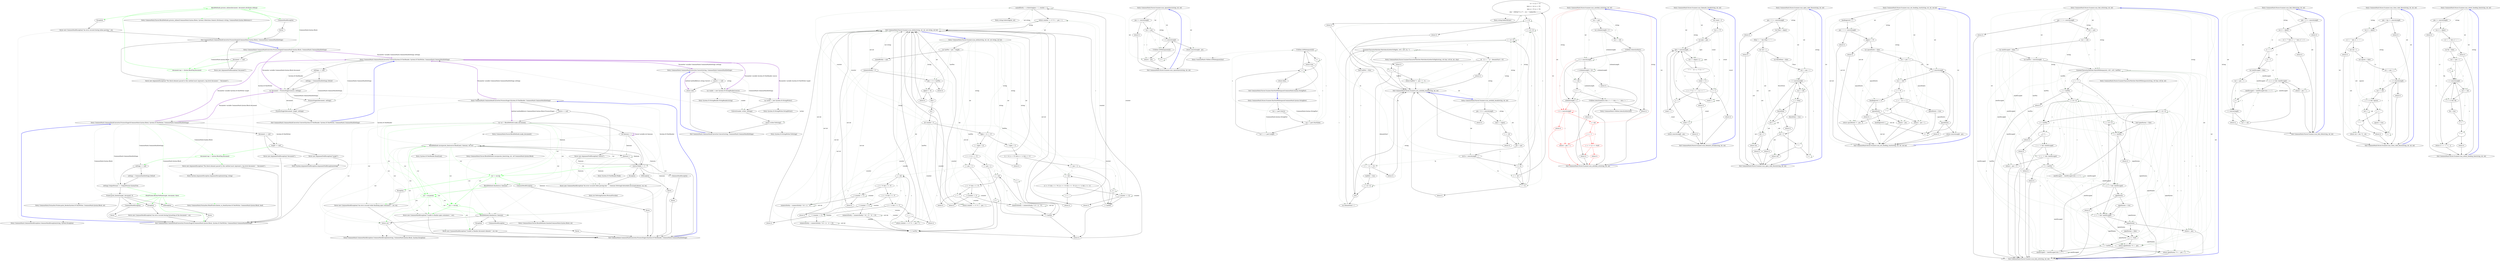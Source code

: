 digraph  {
m4_50 [label="Entry CommonMark.Parser.BlockMethods.process_inlines(CommonMark.Syntax.Block, System.Collections.Generic.Dictionary<string, CommonMark.Syntax.Reference>)", span="287-287", cluster="CommonMark.Parser.BlockMethods.process_inlines(CommonMark.Syntax.Block, System.Collections.Generic.Dictionary<string, CommonMark.Syntax.Reference>)", file="CommonMarkConverter.cs"];
m4_37 [label="Entry CommonMark.Parser.BlockMethods.finalize(CommonMark.Syntax.Block, int)", span="156-156", cluster="CommonMark.Parser.BlockMethods.finalize(CommonMark.Syntax.Block, int)", file="CommonMarkConverter.cs"];
m4_33 [label="Entry System.IO.TextReader.ReadLine()", span="0-0", cluster="System.IO.TextReader.ReadLine()", file="CommonMarkConverter.cs"];
m4_35 [label="Entry CommonMark.CommonMarkException.CommonMarkException(string, CommonMark.Syntax.Block, System.Exception)", span="31-31", cluster="CommonMark.CommonMarkException.CommonMarkException(string, CommonMark.Syntax.Block, System.Exception)", file="CommonMarkConverter.cs"];
m4_31 [label="Entry CommonMark.Parser.BlockMethods.make_document()", span="33-33", cluster="CommonMark.Parser.BlockMethods.make_document()", file="CommonMarkConverter.cs"];
m4_0 [label="Entry CommonMark.CommonMarkConverter.ProcessStage1(System.IO.TextReader, CommonMark.CommonMarkSettings)", span="35-35", cluster="CommonMark.CommonMarkConverter.ProcessStage1(System.IO.TextReader, CommonMark.CommonMarkSettings)", file="CommonMarkConverter.cs"];
m4_1 [label="source == null", span="37-37", cluster="CommonMark.CommonMarkConverter.ProcessStage1(System.IO.TextReader, CommonMark.CommonMarkSettings)", file="CommonMarkConverter.cs"];
m4_5 [label="source.Peek() != -1", span="45-45", cluster="CommonMark.CommonMarkConverter.ProcessStage1(System.IO.TextReader, CommonMark.CommonMarkSettings)", file="CommonMarkConverter.cs"];
m4_6 [label="BlockMethods.incorporate_line(source.ReadLine(), linenum, ref cur)", span="47-47", cluster="CommonMark.CommonMarkConverter.ProcessStage1(System.IO.TextReader, CommonMark.CommonMarkSettings)", file="CommonMarkConverter.cs"];
m4_2 [label="throw new ArgumentNullException(''source'');", span="38-38", cluster="CommonMark.CommonMarkConverter.ProcessStage1(System.IO.TextReader, CommonMark.CommonMarkSettings)", file="CommonMarkConverter.cs"];
m4_3 [label="var cur = BlockMethods.make_document()", span="40-40", cluster="CommonMark.CommonMarkConverter.ProcessStage1(System.IO.TextReader, CommonMark.CommonMarkSettings)", file="CommonMarkConverter.cs"];
m4_4 [label="int linenum = 1", span="42-42", cluster="CommonMark.CommonMarkConverter.ProcessStage1(System.IO.TextReader, CommonMark.CommonMarkSettings)", file="CommonMarkConverter.cs"];
m4_13 [label="throw new CommonMarkException(''An error occured while parsing line '' + linenum.ToString(CultureInfo.InvariantCulture), cur, ex);", span="61-61", cluster="CommonMark.CommonMarkConverter.ProcessStage1(System.IO.TextReader, CommonMark.CommonMarkSettings)", file="CommonMarkConverter.cs"];
m4_14 [label="cur != cur.top", span="68-68", cluster="CommonMark.CommonMarkConverter.ProcessStage1(System.IO.TextReader, CommonMark.CommonMarkSettings)", color=green, community=0, file="CommonMarkConverter.cs"];
m4_15 [label="BlockMethods.finalize(cur, linenum)", span="68-68", cluster="CommonMark.CommonMarkConverter.ProcessStage1(System.IO.TextReader, CommonMark.CommonMarkSettings)", file="CommonMarkConverter.cs"];
m4_16 [label="cur = cur.parent", span="71-71", cluster="CommonMark.CommonMarkConverter.ProcessStage1(System.IO.TextReader, CommonMark.CommonMarkSettings)", color=green, community=0, file="CommonMarkConverter.cs"];
m4_20 [label="throw new CommonMarkException(''An error occured while finalizing open containers.'', cur, ex);", span="78-78", cluster="CommonMark.CommonMarkConverter.ProcessStage1(System.IO.TextReader, CommonMark.CommonMarkSettings)", file="CommonMarkConverter.cs"];
m4_21 [label="cur != cur.top", span="83-83", cluster="CommonMark.CommonMarkConverter.ProcessStage1(System.IO.TextReader, CommonMark.CommonMarkSettings)", color=green, community=0, file="CommonMarkConverter.cs"];
m4_22 [label="throw new CommonMarkException(''Unable to finalize open containers.'', cur);", span="82-82", cluster="CommonMark.CommonMarkConverter.ProcessStage1(System.IO.TextReader, CommonMark.CommonMarkSettings)", file="CommonMarkConverter.cs"];
m4_23 [label="BlockMethods.finalize(cur, linenum)", span="86-86", cluster="CommonMark.CommonMarkConverter.ProcessStage1(System.IO.TextReader, CommonMark.CommonMarkSettings)", file="CommonMarkConverter.cs"];
m4_27 [label="throw new CommonMarkException(''Unable to finalize document element.'', cur, ex);", span="94-94", cluster="CommonMark.CommonMarkConverter.ProcessStage1(System.IO.TextReader, CommonMark.CommonMarkSettings)", file="CommonMarkConverter.cs"];
m4_28 [label="return cur;", span="97-97", cluster="CommonMark.CommonMarkConverter.ProcessStage1(System.IO.TextReader, CommonMark.CommonMarkSettings)", file="CommonMarkConverter.cs"];
m4_7 [label="linenum++", span="48-48", cluster="CommonMark.CommonMarkConverter.ProcessStage1(System.IO.TextReader, CommonMark.CommonMarkSettings)", file="CommonMarkConverter.cs"];
m4_8 [label=IOException, span="51-51", cluster="CommonMark.CommonMarkConverter.ProcessStage1(System.IO.TextReader, CommonMark.CommonMarkSettings)", file="CommonMarkConverter.cs"];
m4_10 [label=CommonMarkException, span="55-55", cluster="CommonMark.CommonMarkConverter.ProcessStage1(System.IO.TextReader, CommonMark.CommonMarkSettings)", file="CommonMarkConverter.cs"];
m4_12 [label=Exception, span="59-59", cluster="CommonMark.CommonMarkConverter.ProcessStage1(System.IO.TextReader, CommonMark.CommonMarkSettings)", file="CommonMarkConverter.cs"];
m4_9 [label="throw;", span="53-53", cluster="CommonMark.CommonMarkConverter.ProcessStage1(System.IO.TextReader, CommonMark.CommonMarkSettings)", file="CommonMarkConverter.cs"];
m4_11 [label="throw;", span="57-57", cluster="CommonMark.CommonMarkConverter.ProcessStage1(System.IO.TextReader, CommonMark.CommonMarkSettings)", file="CommonMarkConverter.cs"];
m4_17 [label=CommonMarkException, span="72-72", cluster="CommonMark.CommonMarkConverter.ProcessStage1(System.IO.TextReader, CommonMark.CommonMarkSettings)", file="CommonMarkConverter.cs"];
m4_19 [label=Exception, span="76-76", cluster="CommonMark.CommonMarkConverter.ProcessStage1(System.IO.TextReader, CommonMark.CommonMarkSettings)", file="CommonMarkConverter.cs"];
m4_18 [label="throw;", span="74-74", cluster="CommonMark.CommonMarkConverter.ProcessStage1(System.IO.TextReader, CommonMark.CommonMarkSettings)", file="CommonMarkConverter.cs"];
m4_24 [label=CommonMarkException, span="88-88", cluster="CommonMark.CommonMarkConverter.ProcessStage1(System.IO.TextReader, CommonMark.CommonMarkSettings)", file="CommonMarkConverter.cs"];
m4_26 [label=Exception, span="92-92", cluster="CommonMark.CommonMarkConverter.ProcessStage1(System.IO.TextReader, CommonMark.CommonMarkSettings)", file="CommonMarkConverter.cs"];
m4_25 [label="throw;", span="90-90", cluster="CommonMark.CommonMarkConverter.ProcessStage1(System.IO.TextReader, CommonMark.CommonMarkSettings)", file="CommonMarkConverter.cs"];
m4_29 [label="Exit CommonMark.CommonMarkConverter.ProcessStage1(System.IO.TextReader, CommonMark.CommonMarkSettings)", span="35-35", cluster="CommonMark.CommonMarkConverter.ProcessStage1(System.IO.TextReader, CommonMark.CommonMarkSettings)", file="CommonMarkConverter.cs"];
m4_88 [label="Entry System.IO.StringReader.StringReader(string)", span="0-0", cluster="System.IO.StringReader.StringReader(string)", file="CommonMarkConverter.cs"];
m4_51 [label="Entry CommonMark.CommonMarkException.CommonMarkException(string, System.Exception)", span="24-24", cluster="CommonMark.CommonMarkException.CommonMarkException(string, System.Exception)", file="CommonMarkConverter.cs"];
m4_89 [label="Entry System.IO.StringWriter.StringWriter()", span="0-0", cluster="System.IO.StringWriter.StringWriter()", file="CommonMarkConverter.cs"];
m4_73 [label="Entry CommonMark.CommonMarkConverter.Convert(System.IO.TextReader, System.IO.TextWriter, CommonMark.CommonMarkSettings)", span="188-188", cluster="CommonMark.CommonMarkConverter.Convert(System.IO.TextReader, System.IO.TextWriter, CommonMark.CommonMarkSettings)", file="CommonMarkConverter.cs"];
m4_74 [label="settings == null", span="190-190", cluster="CommonMark.CommonMarkConverter.Convert(System.IO.TextReader, System.IO.TextWriter, CommonMark.CommonMarkSettings)", file="CommonMarkConverter.cs"];
m4_76 [label="var document = ProcessStage1(source, settings)", span="193-193", cluster="CommonMark.CommonMarkConverter.Convert(System.IO.TextReader, System.IO.TextWriter, CommonMark.CommonMarkSettings)", file="CommonMarkConverter.cs"];
m4_77 [label="ProcessStage2(document, settings)", span="194-194", cluster="CommonMark.CommonMarkConverter.Convert(System.IO.TextReader, System.IO.TextWriter, CommonMark.CommonMarkSettings)", file="CommonMarkConverter.cs"];
m4_78 [label="ProcessStage3(document, target, settings)", span="195-195", cluster="CommonMark.CommonMarkConverter.Convert(System.IO.TextReader, System.IO.TextWriter, CommonMark.CommonMarkSettings)", file="CommonMarkConverter.cs"];
m4_75 [label="settings = CommonMarkSettings.Default", span="191-191", cluster="CommonMark.CommonMarkConverter.Convert(System.IO.TextReader, System.IO.TextWriter, CommonMark.CommonMarkSettings)", file="CommonMarkConverter.cs"];
m4_79 [label="Exit CommonMark.CommonMarkConverter.Convert(System.IO.TextReader, System.IO.TextWriter, CommonMark.CommonMarkSettings)", span="188-188", cluster="CommonMark.CommonMarkConverter.Convert(System.IO.TextReader, System.IO.TextWriter, CommonMark.CommonMarkSettings)", file="CommonMarkConverter.cs"];
m4_49 [label="Entry System.ArgumentException.ArgumentException(string, string)", span="0-0", cluster="System.ArgumentException.ArgumentException(string, string)", file="CommonMarkConverter.cs"];
m4_32 [label="Entry System.IO.TextReader.Peek()", span="0-0", cluster="System.IO.TextReader.Peek()", file="CommonMarkConverter.cs"];
m4_38 [label="Entry CommonMark.CommonMarkConverter.ProcessStage2(CommonMark.Syntax.Block, CommonMark.CommonMarkSettings)", span="108-108", cluster="CommonMark.CommonMarkConverter.ProcessStage2(CommonMark.Syntax.Block, CommonMark.CommonMarkSettings)", file="CommonMarkConverter.cs"];
m4_39 [label="document == null", span="110-110", cluster="CommonMark.CommonMarkConverter.ProcessStage2(CommonMark.Syntax.Block, CommonMark.CommonMarkSettings)", file="CommonMarkConverter.cs"];
m4_41 [label="document.tag != Syntax.BlockTag.document", span="115-115", cluster="CommonMark.CommonMarkConverter.ProcessStage2(CommonMark.Syntax.Block, CommonMark.CommonMarkSettings)", color=green, community=0, file="CommonMarkConverter.cs"];
m4_43 [label="BlockMethods.process_inlines(document, document.attributes.refmap)", span="120-120", cluster="CommonMark.CommonMarkConverter.ProcessStage2(CommonMark.Syntax.Block, CommonMark.CommonMarkSettings)", color=green, community=0, file="CommonMarkConverter.cs"];
m4_40 [label="throw new ArgumentNullException(''document'');", span="111-111", cluster="CommonMark.CommonMarkConverter.ProcessStage2(CommonMark.Syntax.Block, CommonMark.CommonMarkSettings)", file="CommonMarkConverter.cs"];
m4_42 [label="throw new ArgumentException(''The block element passed to this method must represent a top level document.'', ''document'');", span="114-114", cluster="CommonMark.CommonMarkConverter.ProcessStage2(CommonMark.Syntax.Block, CommonMark.CommonMarkSettings)", file="CommonMarkConverter.cs"];
m4_44 [label=CommonMarkException, span="120-120", cluster="CommonMark.CommonMarkConverter.ProcessStage2(CommonMark.Syntax.Block, CommonMark.CommonMarkSettings)", file="CommonMarkConverter.cs"];
m4_46 [label=Exception, span="124-124", cluster="CommonMark.CommonMarkConverter.ProcessStage2(CommonMark.Syntax.Block, CommonMark.CommonMarkSettings)", file="CommonMarkConverter.cs"];
m4_45 [label="throw;", span="122-122", cluster="CommonMark.CommonMarkConverter.ProcessStage2(CommonMark.Syntax.Block, CommonMark.CommonMarkSettings)", file="CommonMarkConverter.cs"];
m4_47 [label="throw new CommonMarkException(''An error occured during inline parsing.'', ex);", span="126-126", cluster="CommonMark.CommonMarkConverter.ProcessStage2(CommonMark.Syntax.Block, CommonMark.CommonMarkSettings)", file="CommonMarkConverter.cs"];
m4_48 [label="Exit CommonMark.CommonMarkConverter.ProcessStage2(CommonMark.Syntax.Block, CommonMark.CommonMarkSettings)", span="108-108", cluster="CommonMark.CommonMarkConverter.ProcessStage2(CommonMark.Syntax.Block, CommonMark.CommonMarkSettings)", file="CommonMarkConverter.cs"];
m4_52 [label="Entry CommonMark.CommonMarkConverter.ProcessStage3(CommonMark.Syntax.Block, System.IO.TextWriter, CommonMark.CommonMarkSettings)", span="140-140", cluster="CommonMark.CommonMarkConverter.ProcessStage3(CommonMark.Syntax.Block, System.IO.TextWriter, CommonMark.CommonMarkSettings)", file="CommonMarkConverter.cs"];
m4_53 [label="document == null", span="142-142", cluster="CommonMark.CommonMarkConverter.ProcessStage3(CommonMark.Syntax.Block, System.IO.TextWriter, CommonMark.CommonMarkSettings)", file="CommonMarkConverter.cs"];
m4_55 [label="target == null", span="145-145", cluster="CommonMark.CommonMarkConverter.ProcessStage3(CommonMark.Syntax.Block, System.IO.TextWriter, CommonMark.CommonMarkSettings)", file="CommonMarkConverter.cs"];
m4_57 [label="document.tag != Syntax.BlockTag.document", span="150-150", cluster="CommonMark.CommonMarkConverter.ProcessStage3(CommonMark.Syntax.Block, System.IO.TextWriter, CommonMark.CommonMarkSettings)", color=green, community=0, file="CommonMarkConverter.cs"];
m4_59 [label="settings == null", span="151-151", cluster="CommonMark.CommonMarkConverter.ProcessStage3(CommonMark.Syntax.Block, System.IO.TextWriter, CommonMark.CommonMarkSettings)", file="CommonMarkConverter.cs"];
m4_61 [label="settings.OutputFormat == OutputFormat.SyntaxTree", span="156-156", cluster="CommonMark.CommonMarkConverter.ProcessStage3(CommonMark.Syntax.Block, System.IO.TextWriter, CommonMark.CommonMarkSettings)", file="CommonMarkConverter.cs"];
m4_62 [label="Printer.print_blocks(target, document, 0)", span="158-158", cluster="CommonMark.CommonMarkConverter.ProcessStage3(CommonMark.Syntax.Block, System.IO.TextWriter, CommonMark.CommonMarkSettings)", file="CommonMarkConverter.cs"];
m4_63 [label="HtmlPrinter.BlocksToHtml(target, document, false)", span="164-164", cluster="CommonMark.CommonMarkConverter.ProcessStage3(CommonMark.Syntax.Block, System.IO.TextWriter, CommonMark.CommonMarkSettings)", color=green, community=0, file="CommonMarkConverter.cs"];
m4_54 [label="throw new ArgumentNullException(''document'');", span="143-143", cluster="CommonMark.CommonMarkConverter.ProcessStage3(CommonMark.Syntax.Block, System.IO.TextWriter, CommonMark.CommonMarkSettings)", file="CommonMarkConverter.cs"];
m4_56 [label="throw new ArgumentNullException(''target'');", span="146-146", cluster="CommonMark.CommonMarkConverter.ProcessStage3(CommonMark.Syntax.Block, System.IO.TextWriter, CommonMark.CommonMarkSettings)", file="CommonMarkConverter.cs"];
m4_58 [label="throw new ArgumentException(''The block element passed to this method must represent a top level document.'', ''document'');", span="149-149", cluster="CommonMark.CommonMarkConverter.ProcessStage3(CommonMark.Syntax.Block, System.IO.TextWriter, CommonMark.CommonMarkSettings)", file="CommonMarkConverter.cs"];
m4_60 [label="settings = CommonMarkSettings.Default", span="152-152", cluster="CommonMark.CommonMarkConverter.ProcessStage3(CommonMark.Syntax.Block, System.IO.TextWriter, CommonMark.CommonMarkSettings)", file="CommonMarkConverter.cs"];
m4_64 [label=CommonMarkException, span="165-165", cluster="CommonMark.CommonMarkConverter.ProcessStage3(CommonMark.Syntax.Block, System.IO.TextWriter, CommonMark.CommonMarkSettings)", file="CommonMarkConverter.cs"];
m4_66 [label=IOException, span="169-169", cluster="CommonMark.CommonMarkConverter.ProcessStage3(CommonMark.Syntax.Block, System.IO.TextWriter, CommonMark.CommonMarkSettings)", file="CommonMarkConverter.cs"];
m4_68 [label=Exception, span="173-173", cluster="CommonMark.CommonMarkConverter.ProcessStage3(CommonMark.Syntax.Block, System.IO.TextWriter, CommonMark.CommonMarkSettings)", file="CommonMarkConverter.cs"];
m4_65 [label="throw;", span="167-167", cluster="CommonMark.CommonMarkConverter.ProcessStage3(CommonMark.Syntax.Block, System.IO.TextWriter, CommonMark.CommonMarkSettings)", file="CommonMarkConverter.cs"];
m4_67 [label="throw;", span="171-171", cluster="CommonMark.CommonMarkConverter.ProcessStage3(CommonMark.Syntax.Block, System.IO.TextWriter, CommonMark.CommonMarkSettings)", file="CommonMarkConverter.cs"];
m4_69 [label="throw new CommonMarkException(''An error occured during formatting of the document.'', ex);", span="175-175", cluster="CommonMark.CommonMarkConverter.ProcessStage3(CommonMark.Syntax.Block, System.IO.TextWriter, CommonMark.CommonMarkSettings)", file="CommonMarkConverter.cs"];
m4_70 [label="Exit CommonMark.CommonMarkConverter.ProcessStage3(CommonMark.Syntax.Block, System.IO.TextWriter, CommonMark.CommonMarkSettings)", span="140-140", cluster="CommonMark.CommonMarkConverter.ProcessStage3(CommonMark.Syntax.Block, System.IO.TextWriter, CommonMark.CommonMarkSettings)", file="CommonMarkConverter.cs"];
m4_90 [label="Entry System.IO.StringWriter.ToString()", span="0-0", cluster="System.IO.StringWriter.ToString()", file="CommonMarkConverter.cs"];
m4_72 [label="Entry CommonMark.Formatter.HtmlPrinter.blocks_to_html(System.IO.TextWriter, CommonMark.Syntax.Block, bool)", span="75-75", cluster="CommonMark.Formatter.HtmlPrinter.blocks_to_html(System.IO.TextWriter, CommonMark.Syntax.Block, bool)", file="CommonMarkConverter.cs"];
m4_34 [label="Entry CommonMark.Parser.BlockMethods.incorporate_line(string, int, ref CommonMark.Syntax.Block)", span="401-401", cluster="CommonMark.Parser.BlockMethods.incorporate_line(string, int, ref CommonMark.Syntax.Block)", file="CommonMarkConverter.cs"];
m4_71 [label="Entry CommonMark.Formatter.Printer.print_blocks(System.IO.TextWriter, CommonMark.Syntax.Block, int)", span="42-42", cluster="CommonMark.Formatter.Printer.print_blocks(System.IO.TextWriter, CommonMark.Syntax.Block, int)", file="CommonMarkConverter.cs"];
m4_36 [label="Entry int.ToString(System.IFormatProvider)", span="0-0", cluster="int.ToString(System.IFormatProvider)", file="CommonMarkConverter.cs"];
m4_30 [label="Entry System.ArgumentNullException.ArgumentNullException(string)", span="0-0", cluster="System.ArgumentNullException.ArgumentNullException(string)", file="CommonMarkConverter.cs"];
m4_80 [label="Entry CommonMark.CommonMarkConverter.Convert(string, CommonMark.CommonMarkSettings)", span="205-205", cluster="CommonMark.CommonMarkConverter.Convert(string, CommonMark.CommonMarkSettings)", file="CommonMarkConverter.cs"];
m4_81 [label="source == null", span="207-207", cluster="CommonMark.CommonMarkConverter.Convert(string, CommonMark.CommonMarkSettings)", file="CommonMarkConverter.cs"];
m4_83 [label="var reader = new System.IO.StringReader(source)", span="210-210", cluster="CommonMark.CommonMarkConverter.Convert(string, CommonMark.CommonMarkSettings)", file="CommonMarkConverter.cs"];
m4_85 [label="Convert(reader, writer, settings)", span="213-213", cluster="CommonMark.CommonMarkConverter.Convert(string, CommonMark.CommonMarkSettings)", file="CommonMarkConverter.cs"];
m4_82 [label="return null;", span="208-208", cluster="CommonMark.CommonMarkConverter.Convert(string, CommonMark.CommonMarkSettings)", file="CommonMarkConverter.cs"];
m4_84 [label="var writer = new System.IO.StringWriter()", span="211-211", cluster="CommonMark.CommonMarkConverter.Convert(string, CommonMark.CommonMarkSettings)", file="CommonMarkConverter.cs"];
m4_86 [label="return writer.ToString();", span="215-215", cluster="CommonMark.CommonMarkConverter.Convert(string, CommonMark.CommonMarkSettings)", file="CommonMarkConverter.cs"];
m4_87 [label="Exit CommonMark.CommonMarkConverter.Convert(string, CommonMark.CommonMarkSettings)", span="205-205", cluster="CommonMark.CommonMarkConverter.Convert(string, CommonMark.CommonMarkSettings)", file="CommonMarkConverter.cs"];
m5_299 [label="Entry string.Substring(int, int)", span="0-0", cluster="string.Substring(int, int)", file="CommonMarkException.cs"];
m5_119 [label="Entry CommonMark.Parser.Scanner.scan_spacechars(string, int, int)", span="218-218", cluster="CommonMark.Parser.Scanner.scan_spacechars(string, int, int)", file="CommonMarkException.cs"];
m5_120 [label="pos >= sourceLength", span="224-224", cluster="CommonMark.Parser.Scanner.scan_spacechars(string, int, int)", file="CommonMarkException.cs"];
m5_122 [label="var i = pos", span="227-227", cluster="CommonMark.Parser.Scanner.scan_spacechars(string, int, int)", file="CommonMarkException.cs"];
m5_123 [label="i < sourceLength", span="227-227", cluster="CommonMark.Parser.Scanner.scan_spacechars(string, int, int)", file="CommonMarkException.cs"];
m5_124 [label="!Utilities.IsWhitespace(s[i])", span="229-229", cluster="CommonMark.Parser.Scanner.scan_spacechars(string, int, int)", file="CommonMarkException.cs"];
m5_125 [label="return i - pos;", span="230-230", cluster="CommonMark.Parser.Scanner.scan_spacechars(string, int, int)", file="CommonMarkException.cs"];
m5_127 [label="return sourceLength - pos;", span="233-233", cluster="CommonMark.Parser.Scanner.scan_spacechars(string, int, int)", file="CommonMarkException.cs"];
m5_121 [label="return 0;", span="225-225", cluster="CommonMark.Parser.Scanner.scan_spacechars(string, int, int)", file="CommonMarkException.cs"];
m5_126 [label="i++", span="227-227", cluster="CommonMark.Parser.Scanner.scan_spacechars(string, int, int)", file="CommonMarkException.cs"];
m5_128 [label="Exit CommonMark.Parser.Scanner.scan_spacechars(string, int, int)", span="218-218", cluster="CommonMark.Parser.Scanner.scan_spacechars(string, int, int)", file="CommonMarkException.cs"];
m5_56 [label="Entry string.IndexOf(char)", span="0-0", cluster="string.IndexOf(char)", file="CommonMarkException.cs"];
m5_239 [label="Entry CommonMark.Parser.Scanner.scan_entity(string, int, int, out string, out int)", span="459-459", cluster="CommonMark.Parser.Scanner.scan_entity(string, int, int, out string, out int)", file="CommonMarkException.cs"];
m5_240 [label="var lastPos = pos + length", span="467-467", cluster="CommonMark.Parser.Scanner.scan_entity(string, int, int, out string, out int)", file="CommonMarkException.cs"];
m5_243 [label="pos + 3 >= lastPos", span="472-472", cluster="CommonMark.Parser.Scanner.scan_entity(string, int, int, out string, out int)", file="CommonMarkException.cs"];
m5_245 [label="s[pos] != '&'", span="475-475", cluster="CommonMark.Parser.Scanner.scan_entity(string, int, int, out string, out int)", file="CommonMarkException.cs"];
m5_250 [label="s[pos + 1] == '#'", span="481-481", cluster="CommonMark.Parser.Scanner.scan_entity(string, int, int, out string, out int)", file="CommonMarkException.cs"];
m5_251 [label="c = s[pos + 2]", span="483-483", cluster="CommonMark.Parser.Scanner.scan_entity(string, int, int, out string, out int)", file="CommonMarkException.cs"];
m5_253 [label="i = pos + 3", span="487-487", cluster="CommonMark.Parser.Scanner.scan_entity(string, int, int, out string, out int)", file="CommonMarkException.cs"];
m5_255 [label="c = s[i]", span="489-489", cluster="CommonMark.Parser.Scanner.scan_entity(string, int, int, out string, out int)", file="CommonMarkException.cs"];
m5_269 [label="return counter == 0 ? 0 : i - pos + 1;", span="510-510", cluster="CommonMark.Parser.Scanner.scan_entity(string, int, int, out string, out int)", file="CommonMarkException.cs"];
m5_272 [label="i = pos + 2", span="518-518", cluster="CommonMark.Parser.Scanner.scan_entity(string, int, int, out string, out int)", file="CommonMarkException.cs"];
m5_274 [label="c = s[i]", span="520-520", cluster="CommonMark.Parser.Scanner.scan_entity(string, int, int, out string, out int)", file="CommonMarkException.cs"];
m5_280 [label="return counter == 0 ? 0 : i - pos + 1;", span="529-529", cluster="CommonMark.Parser.Scanner.scan_entity(string, int, int, out string, out int)", file="CommonMarkException.cs"];
m5_283 [label="c = s[pos + 1]", span="538-538", cluster="CommonMark.Parser.Scanner.scan_entity(string, int, int, out string, out int)", file="CommonMarkException.cs"];
m5_286 [label="i = pos + 2", span="542-542", cluster="CommonMark.Parser.Scanner.scan_entity(string, int, int, out string, out int)", file="CommonMarkException.cs"];
m5_288 [label="c = s[i]", span="544-544", cluster="CommonMark.Parser.Scanner.scan_entity(string, int, int, out string, out int)", file="CommonMarkException.cs"];
m5_293 [label="namedEntity = s.Substring(pos + 1, counter + 1)", span="555-555", cluster="CommonMark.Parser.Scanner.scan_entity(string, int, int, out string, out int)", file="CommonMarkException.cs"];
m5_294 [label="return counter == 0 ? 0 : i - pos + 1;", span="556-556", cluster="CommonMark.Parser.Scanner.scan_entity(string, int, int, out string, out int)", file="CommonMarkException.cs"];
m5_241 [label="namedEntity = null", span="469-469", cluster="CommonMark.Parser.Scanner.scan_entity(string, int, int, out string, out int)", file="CommonMarkException.cs"];
m5_254 [label="i < lastPos", span="487-487", cluster="CommonMark.Parser.Scanner.scan_entity(string, int, int, out string, out int)", file="CommonMarkException.cs"];
m5_273 [label="i < lastPos", span="518-518", cluster="CommonMark.Parser.Scanner.scan_entity(string, int, int, out string, out int)", file="CommonMarkException.cs"];
m5_287 [label="i < lastPos", span="542-542", cluster="CommonMark.Parser.Scanner.scan_entity(string, int, int, out string, out int)", file="CommonMarkException.cs"];
m5_242 [label="numericEntity = 0", span="470-470", cluster="CommonMark.Parser.Scanner.scan_entity(string, int, int, out string, out int)", file="CommonMarkException.cs"];
m5_259 [label="numericEntity = numericEntity * 16 + (c - '0')", span="493-493", cluster="CommonMark.Parser.Scanner.scan_entity(string, int, int, out string, out int)", file="CommonMarkException.cs"];
m5_263 [label="numericEntity = numericEntity * 16 + (c - 'A' + 10)", span="499-499", cluster="CommonMark.Parser.Scanner.scan_entity(string, int, int, out string, out int)", file="CommonMarkException.cs"];
m5_267 [label="numericEntity = numericEntity * 16 + (c - 'a' + 10)", span="505-505", cluster="CommonMark.Parser.Scanner.scan_entity(string, int, int, out string, out int)", file="CommonMarkException.cs"];
m5_278 [label="numericEntity = numericEntity * 10 + (c - '0')", span="524-524", cluster="CommonMark.Parser.Scanner.scan_entity(string, int, int, out string, out int)", file="CommonMarkException.cs"];
m5_244 [label="return 0;", span="473-473", cluster="CommonMark.Parser.Scanner.scan_entity(string, int, int, out string, out int)", file="CommonMarkException.cs"];
m5_246 [label="return 0;", span="476-476", cluster="CommonMark.Parser.Scanner.scan_entity(string, int, int, out string, out int)", file="CommonMarkException.cs"];
m5_247 [label="char c", span="478-478", cluster="CommonMark.Parser.Scanner.scan_entity(string, int, int, out string, out int)", file="CommonMarkException.cs"];
m5_248 [label="int i", span="479-479", cluster="CommonMark.Parser.Scanner.scan_entity(string, int, int, out string, out int)", file="CommonMarkException.cs"];
m5_249 [label="int counter = 0", span="480-480", cluster="CommonMark.Parser.Scanner.scan_entity(string, int, int, out string, out int)", file="CommonMarkException.cs"];
m5_257 [label="++counter == 9", span="492-492", cluster="CommonMark.Parser.Scanner.scan_entity(string, int, int, out string, out int)", file="CommonMarkException.cs"];
m5_261 [label="++counter == 9", span="498-498", cluster="CommonMark.Parser.Scanner.scan_entity(string, int, int, out string, out int)", file="CommonMarkException.cs"];
m5_265 [label="++counter == 9", span="504-504", cluster="CommonMark.Parser.Scanner.scan_entity(string, int, int, out string, out int)", file="CommonMarkException.cs"];
m5_276 [label="++counter == 9", span="523-523", cluster="CommonMark.Parser.Scanner.scan_entity(string, int, int, out string, out int)", file="CommonMarkException.cs"];
m5_290 [label="++counter == 32", span="547-547", cluster="CommonMark.Parser.Scanner.scan_entity(string, int, int, out string, out int)", file="CommonMarkException.cs"];
m5_252 [label="c == 'x' || c == 'X'", span="484-484", cluster="CommonMark.Parser.Scanner.scan_entity(string, int, int, out string, out int)", file="CommonMarkException.cs"];
m5_271 [label="i++", span="487-487", cluster="CommonMark.Parser.Scanner.scan_entity(string, int, int, out string, out int)", file="CommonMarkException.cs"];
m5_297 [label="return 0;", span="563-563", cluster="CommonMark.Parser.Scanner.scan_entity(string, int, int, out string, out int)", file="CommonMarkException.cs"];
m5_256 [label="c >= '0' && c <= '9'", span="490-490", cluster="CommonMark.Parser.Scanner.scan_entity(string, int, int, out string, out int)", file="CommonMarkException.cs"];
m5_260 [label="c >= 'A' && c <= 'F'", span="496-496", cluster="CommonMark.Parser.Scanner.scan_entity(string, int, int, out string, out int)", file="CommonMarkException.cs"];
m5_264 [label="c >= 'a' && c <= 'f'", span="502-502", cluster="CommonMark.Parser.Scanner.scan_entity(string, int, int, out string, out int)", file="CommonMarkException.cs"];
m5_268 [label="c == ';'", span="509-509", cluster="CommonMark.Parser.Scanner.scan_entity(string, int, int, out string, out int)", file="CommonMarkException.cs"];
m5_258 [label="return 0;", span="492-492", cluster="CommonMark.Parser.Scanner.scan_entity(string, int, int, out string, out int)", file="CommonMarkException.cs"];
m5_262 [label="return 0;", span="498-498", cluster="CommonMark.Parser.Scanner.scan_entity(string, int, int, out string, out int)", file="CommonMarkException.cs"];
m5_266 [label="return 0;", span="504-504", cluster="CommonMark.Parser.Scanner.scan_entity(string, int, int, out string, out int)", file="CommonMarkException.cs"];
m5_270 [label="return 0;", span="512-512", cluster="CommonMark.Parser.Scanner.scan_entity(string, int, int, out string, out int)", file="CommonMarkException.cs"];
m5_282 [label="i++", span="518-518", cluster="CommonMark.Parser.Scanner.scan_entity(string, int, int, out string, out int)", file="CommonMarkException.cs"];
m5_275 [label="c >= '0' && c <= '9'", span="521-521", cluster="CommonMark.Parser.Scanner.scan_entity(string, int, int, out string, out int)", file="CommonMarkException.cs"];
m5_279 [label="c == ';'", span="528-528", cluster="CommonMark.Parser.Scanner.scan_entity(string, int, int, out string, out int)", file="CommonMarkException.cs"];
m5_277 [label="return 0;", span="523-523", cluster="CommonMark.Parser.Scanner.scan_entity(string, int, int, out string, out int)", file="CommonMarkException.cs"];
m5_281 [label="return 0;", span="531-531", cluster="CommonMark.Parser.Scanner.scan_entity(string, int, int, out string, out int)", file="CommonMarkException.cs"];
m5_284 [label="(c < 'A' || c > 'Z') && (c < 'a' && c > 'z')", span="539-539", cluster="CommonMark.Parser.Scanner.scan_entity(string, int, int, out string, out int)", file="CommonMarkException.cs"];
m5_285 [label="return 0;", span="540-540", cluster="CommonMark.Parser.Scanner.scan_entity(string, int, int, out string, out int)", file="CommonMarkException.cs"];
m5_296 [label="i++", span="542-542", cluster="CommonMark.Parser.Scanner.scan_entity(string, int, int, out string, out int)", file="CommonMarkException.cs"];
m5_289 [label="(c >= '0' && c <= '9') || (c >= 'A' && c <= 'Z') || (c >= 'a' && c <= 'z')", span="545-545", cluster="CommonMark.Parser.Scanner.scan_entity(string, int, int, out string, out int)", file="CommonMarkException.cs"];
m5_292 [label="c == ';'", span="553-553", cluster="CommonMark.Parser.Scanner.scan_entity(string, int, int, out string, out int)", file="CommonMarkException.cs"];
m5_291 [label="return 0;", span="548-548", cluster="CommonMark.Parser.Scanner.scan_entity(string, int, int, out string, out int)", file="CommonMarkException.cs"];
m5_295 [label="return 0;", span="559-559", cluster="CommonMark.Parser.Scanner.scan_entity(string, int, int, out string, out int)", file="CommonMarkException.cs"];
m5_298 [label="Exit CommonMark.Parser.Scanner.scan_entity(string, int, int, out string, out int)", span="459-459", cluster="CommonMark.Parser.Scanner.scan_entity(string, int, int, out string, out int)", file="CommonMarkException.cs"];
m5_0 [label="Entry CommonMark.Parser.Scanner.scan_autolink_uri(string, int, int)", span="12-12", cluster="CommonMark.Parser.Scanner.scan_autolink_uri(string, int, int)", file="CommonMarkException.cs"];
m5_1 [label="var i = pos", span="16-16", cluster="CommonMark.Parser.Scanner.scan_autolink_uri(string, int, int)", file="CommonMarkException.cs"];
m5_3 [label="var c = s[i]", span="18-18", cluster="CommonMark.Parser.Scanner.scan_autolink_uri(string, int, int)", file="CommonMarkException.cs"];
m5_6 [label="++i < sourceLength", span="21-21", cluster="CommonMark.Parser.Scanner.scan_autolink_uri(string, int, int)", file="CommonMarkException.cs"];
m5_9 [label="c = s[i]", span="26-26", cluster="CommonMark.Parser.Scanner.scan_autolink_uri(string, int, int)", file="CommonMarkException.cs"];
m5_15 [label="++i < sourceLength", span="36-36", cluster="CommonMark.Parser.Scanner.scan_autolink_uri(string, int, int)", color=red, community=0, file="CommonMarkException.cs"];
m5_16 [label="c = s[i]", span="38-38", cluster="CommonMark.Parser.Scanner.scan_autolink_uri(string, int, int)", color=red, community=0, file="CommonMarkException.cs"];
m5_18 [label="return i - pos + 1;", span="40-40", cluster="CommonMark.Parser.Scanner.scan_autolink_uri(string, int, int)", color=red, community=0, file="CommonMarkException.cs"];
m5_2 [label="var schemeLength = 0", span="17-17", cluster="CommonMark.Parser.Scanner.scan_autolink_uri(string, int, int)", file="CommonMarkException.cs"];
m5_7 [label="++schemeLength > 32", span="23-23", cluster="CommonMark.Parser.Scanner.scan_autolink_uri(string, int, int)", file="CommonMarkException.cs"];
m5_13 [label="schemeLength < 2", span="33-33", cluster="CommonMark.Parser.Scanner.scan_autolink_uri(string, int, int)", file="CommonMarkException.cs"];
m5_4 [label="!Utilities.IsAsciiLetter(c)", span="19-19", cluster="CommonMark.Parser.Scanner.scan_autolink_uri(string, int, int)", file="CommonMarkException.cs"];
m5_5 [label="return 0;", span="19-19", cluster="CommonMark.Parser.Scanner.scan_autolink_uri(string, int, int)", file="CommonMarkException.cs"];
m5_8 [label="return 0;", span="24-24", cluster="CommonMark.Parser.Scanner.scan_autolink_uri(string, int, int)", file="CommonMarkException.cs"];
m5_10 [label="c == ':'", span="27-27", cluster="CommonMark.Parser.Scanner.scan_autolink_uri(string, int, int)", file="CommonMarkException.cs"];
m5_11 [label="!Utilities.IsAsciiLetter(c) && c != '+' && c != '.' && c != '-'", span="29-29", cluster="CommonMark.Parser.Scanner.scan_autolink_uri(string, int, int)", file="CommonMarkException.cs"];
m5_12 [label="return 0;", span="30-30", cluster="CommonMark.Parser.Scanner.scan_autolink_uri(string, int, int)", file="CommonMarkException.cs"];
m5_14 [label="return 0;", span="34-34", cluster="CommonMark.Parser.Scanner.scan_autolink_uri(string, int, int)", file="CommonMarkException.cs"];
m5_21 [label="return 0;", span="46-46", cluster="CommonMark.Parser.Scanner.scan_autolink_uri(string, int, int)", color=red, community=0, file="CommonMarkException.cs"];
m5_17 [label="c == '>'", span="39-39", cluster="CommonMark.Parser.Scanner.scan_autolink_uri(string, int, int)", color=red, community=0, file="CommonMarkException.cs"];
m5_19 [label="c == '<' || c <= 0x20", span="42-42", cluster="CommonMark.Parser.Scanner.scan_autolink_uri(string, int, int)", color=red, community=0, file="CommonMarkException.cs"];
m5_20 [label="return 0;", span="43-43", cluster="CommonMark.Parser.Scanner.scan_autolink_uri(string, int, int)", color=red, community=0, file="CommonMarkException.cs"];
m5_22 [label="Exit CommonMark.Parser.Scanner.scan_autolink_uri(string, int, int)", span="12-12", cluster="CommonMark.Parser.Scanner.scan_autolink_uri(string, int, int)", file="CommonMarkException.cs"];
m5_57 [label="Entry CommonMark.Parser.ScannerCharacterMatcher.MatchAsciiLetterOrDigit(string, ref char, ref int, int, char)", span="95-95", cluster="CommonMark.Parser.ScannerCharacterMatcher.MatchAsciiLetterOrDigit(string, ref char, ref int, int, char)", file="CommonMarkException.cs"];
m5_174 [label="Entry CommonMark.Parser.Scanner.scan_thematic_break(string, int, int)", span="333-333", cluster="CommonMark.Parser.Scanner.scan_thematic_break(string, int, int)", file="CommonMarkException.cs"];
m5_175 [label="var count = 0", span="339-339", cluster="CommonMark.Parser.Scanner.scan_thematic_break(string, int, int)", file="CommonMarkException.cs"];
m5_177 [label="var ipos = pos", span="341-341", cluster="CommonMark.Parser.Scanner.scan_thematic_break(string, int, int)", file="CommonMarkException.cs"];
m5_178 [label="ipos < sourceLength", span="342-342", cluster="CommonMark.Parser.Scanner.scan_thematic_break(string, int, int)", file="CommonMarkException.cs"];
m5_179 [label="var c = s[ipos++]", span="344-344", cluster="CommonMark.Parser.Scanner.scan_thematic_break(string, int, int)", file="CommonMarkException.cs"];
m5_191 [label="return sourceLength - pos;", span="366-366", cluster="CommonMark.Parser.Scanner.scan_thematic_break(string, int, int)", file="CommonMarkException.cs"];
m5_176 [label="var x = '\0'", span="340-340", cluster="CommonMark.Parser.Scanner.scan_thematic_break(string, int, int)", file="CommonMarkException.cs"];
m5_181 [label="count == 0", span="348-348", cluster="CommonMark.Parser.Scanner.scan_thematic_break(string, int, int)", file="CommonMarkException.cs"];
m5_187 [label="count++", span="358-358", cluster="CommonMark.Parser.Scanner.scan_thematic_break(string, int, int)", file="CommonMarkException.cs"];
m5_189 [label="count < 3", span="363-363", cluster="CommonMark.Parser.Scanner.scan_thematic_break(string, int, int)", file="CommonMarkException.cs"];
m5_186 [label="c == x", span="357-357", cluster="CommonMark.Parser.Scanner.scan_thematic_break(string, int, int)", file="CommonMarkException.cs"];
m5_180 [label="c == ' ' || c == '\t' || c == '\n'", span="346-346", cluster="CommonMark.Parser.Scanner.scan_thematic_break(string, int, int)", file="CommonMarkException.cs"];
m5_182 [label="c == '*' || c == '_' || c == '-'", span="350-350", cluster="CommonMark.Parser.Scanner.scan_thematic_break(string, int, int)", file="CommonMarkException.cs"];
m5_183 [label="x = c", span="351-351", cluster="CommonMark.Parser.Scanner.scan_thematic_break(string, int, int)", file="CommonMarkException.cs"];
m5_184 [label="return 0;", span="353-353", cluster="CommonMark.Parser.Scanner.scan_thematic_break(string, int, int)", file="CommonMarkException.cs"];
m5_185 [label="count = 1", span="355-355", cluster="CommonMark.Parser.Scanner.scan_thematic_break(string, int, int)", file="CommonMarkException.cs"];
m5_188 [label="return 0;", span="360-360", cluster="CommonMark.Parser.Scanner.scan_thematic_break(string, int, int)", file="CommonMarkException.cs"];
m5_190 [label="return 0;", span="364-364", cluster="CommonMark.Parser.Scanner.scan_thematic_break(string, int, int)", file="CommonMarkException.cs"];
m5_192 [label="Exit CommonMark.Parser.Scanner.scan_thematic_break(string, int, int)", span="333-333", cluster="CommonMark.Parser.Scanner.scan_thematic_break(string, int, int)", file="CommonMarkException.cs"];
m5_193 [label="Entry CommonMark.Parser.Scanner.scan_open_code_fence(string, int, int)", span="372-372", cluster="CommonMark.Parser.Scanner.scan_open_code_fence(string, int, int)", file="CommonMarkException.cs"];
m5_194 [label="pos + 3 >= sourceLength", span="380-380", cluster="CommonMark.Parser.Scanner.scan_open_code_fence(string, int, int)", file="CommonMarkException.cs"];
m5_196 [label="var fchar = s[pos]", span="383-383", cluster="CommonMark.Parser.Scanner.scan_open_code_fence(string, int, int)", file="CommonMarkException.cs"];
m5_201 [label="var i = pos + 1", span="389-389", cluster="CommonMark.Parser.Scanner.scan_open_code_fence(string, int, int)", file="CommonMarkException.cs"];
m5_202 [label="i < sourceLength", span="389-389", cluster="CommonMark.Parser.Scanner.scan_open_code_fence(string, int, int)", file="CommonMarkException.cs"];
m5_203 [label="var c = s[i]", span="391-391", cluster="CommonMark.Parser.Scanner.scan_open_code_fence(string, int, int)", file="CommonMarkException.cs"];
m5_195 [label="return 0;", span="381-381", cluster="CommonMark.Parser.Scanner.scan_open_code_fence(string, int, int)", file="CommonMarkException.cs"];
m5_197 [label="fchar != '`' && fchar != '~'", span="384-384", cluster="CommonMark.Parser.Scanner.scan_open_code_fence(string, int, int)", file="CommonMarkException.cs"];
m5_204 [label="c == fchar", span="393-393", cluster="CommonMark.Parser.Scanner.scan_open_code_fence(string, int, int)", file="CommonMarkException.cs"];
m5_198 [label="return 0;", span="385-385", cluster="CommonMark.Parser.Scanner.scan_open_code_fence(string, int, int)", file="CommonMarkException.cs"];
m5_199 [label="var cnt = 1", span="387-387", cluster="CommonMark.Parser.Scanner.scan_open_code_fence(string, int, int)", file="CommonMarkException.cs"];
m5_200 [label="var fenceDone = false", span="388-388", cluster="CommonMark.Parser.Scanner.scan_open_code_fence(string, int, int)", file="CommonMarkException.cs"];
m5_207 [label="cnt++", span="398-398", cluster="CommonMark.Parser.Scanner.scan_open_code_fence(string, int, int)", file="CommonMarkException.cs"];
m5_209 [label="cnt < 3", span="403-403", cluster="CommonMark.Parser.Scanner.scan_open_code_fence(string, int, int)", file="CommonMarkException.cs"];
m5_212 [label="return cnt;", span="407-407", cluster="CommonMark.Parser.Scanner.scan_open_code_fence(string, int, int)", file="CommonMarkException.cs"];
m5_214 [label="cnt < 3", span="410-410", cluster="CommonMark.Parser.Scanner.scan_open_code_fence(string, int, int)", file="CommonMarkException.cs"];
m5_216 [label="return cnt;", span="413-413", cluster="CommonMark.Parser.Scanner.scan_open_code_fence(string, int, int)", file="CommonMarkException.cs"];
m5_205 [label=fenceDone, span="395-395", cluster="CommonMark.Parser.Scanner.scan_open_code_fence(string, int, int)", file="CommonMarkException.cs"];
m5_213 [label="i++", span="389-389", cluster="CommonMark.Parser.Scanner.scan_open_code_fence(string, int, int)", file="CommonMarkException.cs"];
m5_211 [label="c == '\n'", span="406-406", cluster="CommonMark.Parser.Scanner.scan_open_code_fence(string, int, int)", file="CommonMarkException.cs"];
m5_208 [label="fenceDone = true", span="402-402", cluster="CommonMark.Parser.Scanner.scan_open_code_fence(string, int, int)", file="CommonMarkException.cs"];
m5_206 [label="return 0;", span="396-396", cluster="CommonMark.Parser.Scanner.scan_open_code_fence(string, int, int)", file="CommonMarkException.cs"];
m5_210 [label="return 0;", span="404-404", cluster="CommonMark.Parser.Scanner.scan_open_code_fence(string, int, int)", file="CommonMarkException.cs"];
m5_215 [label="return 0;", span="411-411", cluster="CommonMark.Parser.Scanner.scan_open_code_fence(string, int, int)", file="CommonMarkException.cs"];
m5_217 [label="Exit CommonMark.Parser.Scanner.scan_open_code_fence(string, int, int)", span="372-372", cluster="CommonMark.Parser.Scanner.scan_open_code_fence(string, int, int)", file="CommonMarkException.cs"];
m5_130 [label="Entry CommonMark.Parser.Scanner.scan_atx_heading_start(string, int, int, out int)", span="239-239", cluster="CommonMark.Parser.Scanner.scan_atx_heading_start(string, int, int, out int)", file="CommonMarkException.cs"];
m5_131 [label="headingLevel = 1", span="246-246", cluster="CommonMark.Parser.Scanner.scan_atx_heading_start(string, int, int, out int)", file="CommonMarkException.cs"];
m5_132 [label="pos + 1 >= sourceLength", span="247-247", cluster="CommonMark.Parser.Scanner.scan_atx_heading_start(string, int, int, out int)", file="CommonMarkException.cs"];
m5_134 [label="s[pos] != '#'", span="250-250", cluster="CommonMark.Parser.Scanner.scan_atx_heading_start(string, int, int, out int)", file="CommonMarkException.cs"];
m5_137 [label="var i = pos + 1", span="254-254", cluster="CommonMark.Parser.Scanner.scan_atx_heading_start(string, int, int, out int)", file="CommonMarkException.cs"];
m5_138 [label="i < sourceLength", span="254-254", cluster="CommonMark.Parser.Scanner.scan_atx_heading_start(string, int, int, out int)", file="CommonMarkException.cs"];
m5_139 [label="var c = s[i]", span="256-256", cluster="CommonMark.Parser.Scanner.scan_atx_heading_start(string, int, int, out int)", file="CommonMarkException.cs"];
m5_144 [label="return i - pos;", span="264-264", cluster="CommonMark.Parser.Scanner.scan_atx_heading_start(string, int, int, out int)", file="CommonMarkException.cs"];
m5_149 [label="return i - pos + 1;", span="274-274", cluster="CommonMark.Parser.Scanner.scan_atx_heading_start(string, int, int, out int)", file="CommonMarkException.cs"];
m5_150 [label="return spaceExists ? i - pos : 0;", span="278-278", cluster="CommonMark.Parser.Scanner.scan_atx_heading_start(string, int, int, out int)", file="CommonMarkException.cs"];
m5_153 [label="return sourceLength - pos;", span="283-283", cluster="CommonMark.Parser.Scanner.scan_atx_heading_start(string, int, int, out int)", file="CommonMarkException.cs"];
m5_141 [label="headingLevel == 6", span="260-260", cluster="CommonMark.Parser.Scanner.scan_atx_heading_start(string, int, int, out int)", file="CommonMarkException.cs"];
m5_145 [label="headingLevel++", span="266-266", cluster="CommonMark.Parser.Scanner.scan_atx_heading_start(string, int, int, out int)", file="CommonMarkException.cs"];
m5_133 [label="return 0;", span="248-248", cluster="CommonMark.Parser.Scanner.scan_atx_heading_start(string, int, int, out int)", file="CommonMarkException.cs"];
m5_135 [label="return 0;", span="251-251", cluster="CommonMark.Parser.Scanner.scan_atx_heading_start(string, int, int, out int)", file="CommonMarkException.cs"];
m5_136 [label="var spaceExists = false", span="253-253", cluster="CommonMark.Parser.Scanner.scan_atx_heading_start(string, int, int, out int)", file="CommonMarkException.cs"];
m5_143 [label=spaceExists, span="263-263", cluster="CommonMark.Parser.Scanner.scan_atx_heading_start(string, int, int, out int)", file="CommonMarkException.cs"];
m5_152 [label=spaceExists, span="282-282", cluster="CommonMark.Parser.Scanner.scan_atx_heading_start(string, int, int, out int)", file="CommonMarkException.cs"];
m5_151 [label="i++", span="254-254", cluster="CommonMark.Parser.Scanner.scan_atx_heading_start(string, int, int, out int)", file="CommonMarkException.cs"];
m5_140 [label="c == '#'", span="258-258", cluster="CommonMark.Parser.Scanner.scan_atx_heading_start(string, int, int, out int)", file="CommonMarkException.cs"];
m5_146 [label="c == ' ' || c == '\t'", span="268-268", cluster="CommonMark.Parser.Scanner.scan_atx_heading_start(string, int, int, out int)", file="CommonMarkException.cs"];
m5_148 [label="c == '\n'", span="272-272", cluster="CommonMark.Parser.Scanner.scan_atx_heading_start(string, int, int, out int)", file="CommonMarkException.cs"];
m5_142 [label="return 0;", span="261-261", cluster="CommonMark.Parser.Scanner.scan_atx_heading_start(string, int, int, out int)", file="CommonMarkException.cs"];
m5_147 [label="spaceExists = true", span="270-270", cluster="CommonMark.Parser.Scanner.scan_atx_heading_start(string, int, int, out int)", file="CommonMarkException.cs"];
m5_154 [label="return 0;", span="285-285", cluster="CommonMark.Parser.Scanner.scan_atx_heading_start(string, int, int, out int)", file="CommonMarkException.cs"];
m5_155 [label="Exit CommonMark.Parser.Scanner.scan_atx_heading_start(string, int, int, out int)", span="239-239", cluster="CommonMark.Parser.Scanner.scan_atx_heading_start(string, int, int, out int)", file="CommonMarkException.cs"];
m5_300 [label="Entry CommonMark.Parser.Scanner.HasNonWhitespace(CommonMark.Syntax.StringPart)", span="569-569", cluster="CommonMark.Parser.Scanner.HasNonWhitespace(CommonMark.Syntax.StringPart)", file="CommonMarkException.cs"];
m5_301 [label="var s = part.Source", span="571-571", cluster="CommonMark.Parser.Scanner.HasNonWhitespace(CommonMark.Syntax.StringPart)", file="CommonMarkException.cs"];
m5_302 [label="var i = part.StartIndex", span="572-572", cluster="CommonMark.Parser.Scanner.HasNonWhitespace(CommonMark.Syntax.StringPart)", file="CommonMarkException.cs"];
m5_303 [label="var l = i + part.Length", span="573-573", cluster="CommonMark.Parser.Scanner.HasNonWhitespace(CommonMark.Syntax.StringPart)", file="CommonMarkException.cs"];
m5_305 [label="!Utilities.IsWhitespace(s[i])", span="577-577", cluster="CommonMark.Parser.Scanner.HasNonWhitespace(CommonMark.Syntax.StringPart)", file="CommonMarkException.cs"];
m5_304 [label="i < l", span="575-575", cluster="CommonMark.Parser.Scanner.HasNonWhitespace(CommonMark.Syntax.StringPart)", file="CommonMarkException.cs"];
m5_307 [label="i++", span="580-580", cluster="CommonMark.Parser.Scanner.HasNonWhitespace(CommonMark.Syntax.StringPart)", file="CommonMarkException.cs"];
m5_308 [label="return false;", span="583-583", cluster="CommonMark.Parser.Scanner.HasNonWhitespace(CommonMark.Syntax.StringPart)", file="CommonMarkException.cs"];
m5_306 [label="return true;", span="578-578", cluster="CommonMark.Parser.Scanner.HasNonWhitespace(CommonMark.Syntax.StringPart)", file="CommonMarkException.cs"];
m5_309 [label="Exit CommonMark.Parser.Scanner.HasNonWhitespace(CommonMark.Syntax.StringPart)", span="569-569", cluster="CommonMark.Parser.Scanner.HasNonWhitespace(CommonMark.Syntax.StringPart)", file="CommonMarkException.cs"];
m5_58 [label="Entry CommonMark.Parser.Scanner.scan_link_url(string, int, int)", span="117-117", cluster="CommonMark.Parser.Scanner.scan_link_url(string, int, int)", file="CommonMarkException.cs"];
m5_59 [label="pos + 1 >= sourceLength", span="125-125", cluster="CommonMark.Parser.Scanner.scan_link_url(string, int, int)", file="CommonMarkException.cs"];
m5_61 [label="var i = pos", span="128-128", cluster="CommonMark.Parser.Scanner.scan_link_url(string, int, int)", file="CommonMarkException.cs"];
m5_62 [label="var c = s[i]", span="129-129", cluster="CommonMark.Parser.Scanner.scan_link_url(string, int, int)", file="CommonMarkException.cs"];
m5_64 [label="var lastPos = sourceLength - 1", span="131-131", cluster="CommonMark.Parser.Scanner.scan_link_url(string, int, int)", file="CommonMarkException.cs"];
m5_65 [label="ScannerCharacterMatcher.MatchWhitespaces(s, ref c, ref i, lastPos)", span="133-133", cluster="CommonMark.Parser.Scanner.scan_link_url(string, int, int)", file="CommonMarkException.cs"];
m5_69 [label="c = s[++i]", span="138-138", cluster="CommonMark.Parser.Scanner.scan_link_url(string, int, int)", file="CommonMarkException.cs"];
m5_76 [label="return i - pos + 1;", span="143-143", cluster="CommonMark.Parser.Scanner.scan_link_url(string, int, int)", file="CommonMarkException.cs"];
m5_80 [label="c = s[++i]", span="146-146", cluster="CommonMark.Parser.Scanner.scan_link_url(string, int, int)", file="CommonMarkException.cs"];
m5_90 [label="return i - pos;", span="163-163", cluster="CommonMark.Parser.Scanner.scan_link_url(string, int, int)", file="CommonMarkException.cs"];
m5_93 [label="return openParens ? 0 : i - pos;", span="167-167", cluster="CommonMark.Parser.Scanner.scan_link_url(string, int, int)", file="CommonMarkException.cs"];
m5_95 [label="return openParens ? 0 : i - pos + 1;", span="170-170", cluster="CommonMark.Parser.Scanner.scan_link_url(string, int, int)", file="CommonMarkException.cs"];
m5_97 [label="c = s[++i]", span="173-173", cluster="CommonMark.Parser.Scanner.scan_link_url(string, int, int)", file="CommonMarkException.cs"];
m5_60 [label="return 0;", span="126-126", cluster="CommonMark.Parser.Scanner.scan_link_url(string, int, int)", file="CommonMarkException.cs"];
m5_63 [label="var nextEscaped = false", span="130-130", cluster="CommonMark.Parser.Scanner.scan_link_url(string, int, int)", file="CommonMarkException.cs"];
m5_73 [label="c == '<' && !nextEscaped", span="142-142", cluster="CommonMark.Parser.Scanner.scan_link_url(string, int, int)", file="CommonMarkException.cs"];
m5_75 [label="c == '>' && !nextEscaped", span="143-143", cluster="CommonMark.Parser.Scanner.scan_link_url(string, int, int)", file="CommonMarkException.cs"];
m5_79 [label="nextEscaped = !nextEscaped && c == '\\'", span="145-145", cluster="CommonMark.Parser.Scanner.scan_link_url(string, int, int)", file="CommonMarkException.cs"];
m5_84 [label="c == '(' && !nextEscaped", span="154-154", cluster="CommonMark.Parser.Scanner.scan_link_url(string, int, int)", file="CommonMarkException.cs"];
m5_88 [label="c == ')' && !nextEscaped", span="160-160", cluster="CommonMark.Parser.Scanner.scan_link_url(string, int, int)", file="CommonMarkException.cs"];
m5_96 [label="nextEscaped = !nextEscaped && c == '\\'", span="172-172", cluster="CommonMark.Parser.Scanner.scan_link_url(string, int, int)", file="CommonMarkException.cs"];
m5_67 [label="i == lastPos", span="137-137", cluster="CommonMark.Parser.Scanner.scan_link_url(string, int, int)", file="CommonMarkException.cs"];
m5_70 [label="i <= lastPos", span="139-139", cluster="CommonMark.Parser.Scanner.scan_link_url(string, int, int)", file="CommonMarkException.cs"];
m5_77 [label="i == lastPos", span="144-144", cluster="CommonMark.Parser.Scanner.scan_link_url(string, int, int)", file="CommonMarkException.cs"];
m5_83 [label="i <= lastPos", span="152-152", cluster="CommonMark.Parser.Scanner.scan_link_url(string, int, int)", file="CommonMarkException.cs"];
m5_94 [label="i == lastPos", span="169-169", cluster="CommonMark.Parser.Scanner.scan_link_url(string, int, int)", file="CommonMarkException.cs"];
m5_66 [label="c == '<'", span="135-135", cluster="CommonMark.Parser.Scanner.scan_link_url(string, int, int)", file="CommonMarkException.cs"];
m5_92 [label="c <= 0x20", span="166-166", cluster="CommonMark.Parser.Scanner.scan_link_url(string, int, int)", file="CommonMarkException.cs"];
m5_82 [label="bool openParens = false", span="151-151", cluster="CommonMark.Parser.Scanner.scan_link_url(string, int, int)", file="CommonMarkException.cs"];
m5_68 [label="return 0;", span="137-137", cluster="CommonMark.Parser.Scanner.scan_link_url(string, int, int)", file="CommonMarkException.cs"];
m5_71 [label="c == '\n' || c == ' '", span="141-141", cluster="CommonMark.Parser.Scanner.scan_link_url(string, int, int)", file="CommonMarkException.cs"];
m5_81 [label="return 0;", span="148-148", cluster="CommonMark.Parser.Scanner.scan_link_url(string, int, int)", file="CommonMarkException.cs"];
m5_72 [label="return 0;", span="141-141", cluster="CommonMark.Parser.Scanner.scan_link_url(string, int, int)", file="CommonMarkException.cs"];
m5_74 [label="return 0;", span="142-142", cluster="CommonMark.Parser.Scanner.scan_link_url(string, int, int)", file="CommonMarkException.cs"];
m5_78 [label="return 0;", span="144-144", cluster="CommonMark.Parser.Scanner.scan_link_url(string, int, int)", file="CommonMarkException.cs"];
m5_85 [label=openParens, span="156-156", cluster="CommonMark.Parser.Scanner.scan_link_url(string, int, int)", file="CommonMarkException.cs"];
m5_89 [label="!openParens", span="162-162", cluster="CommonMark.Parser.Scanner.scan_link_url(string, int, int)", file="CommonMarkException.cs"];
m5_98 [label="return 0;", span="176-176", cluster="CommonMark.Parser.Scanner.scan_link_url(string, int, int)", file="CommonMarkException.cs"];
m5_86 [label="return 0;", span="157-157", cluster="CommonMark.Parser.Scanner.scan_link_url(string, int, int)", file="CommonMarkException.cs"];
m5_87 [label="openParens = true", span="158-158", cluster="CommonMark.Parser.Scanner.scan_link_url(string, int, int)", file="CommonMarkException.cs"];
m5_91 [label="openParens = false", span="164-164", cluster="CommonMark.Parser.Scanner.scan_link_url(string, int, int)", file="CommonMarkException.cs"];
m5_99 [label="Exit CommonMark.Parser.Scanner.scan_link_url(string, int, int)", span="117-117", cluster="CommonMark.Parser.Scanner.scan_link_url(string, int, int)", file="CommonMarkException.cs"];
m5_101 [label="Entry CommonMark.Parser.Scanner.scan_link_title(string, int, int)", span="184-184", cluster="CommonMark.Parser.Scanner.scan_link_title(string, int, int)", file="CommonMarkException.cs"];
m5_102 [label="pos + 2 >= sourceLength", span="193-193", cluster="CommonMark.Parser.Scanner.scan_link_title(string, int, int)", file="CommonMarkException.cs"];
m5_104 [label="var c1 = s[pos]", span="196-196", cluster="CommonMark.Parser.Scanner.scan_link_title(string, int, int)", file="CommonMarkException.cs"];
m5_110 [label="var i = pos + 1", span="203-203", cluster="CommonMark.Parser.Scanner.scan_link_title(string, int, int)", file="CommonMarkException.cs"];
m5_111 [label="i < sourceLength", span="203-203", cluster="CommonMark.Parser.Scanner.scan_link_title(string, int, int)", file="CommonMarkException.cs"];
m5_112 [label="var c = s[i]", span="205-205", cluster="CommonMark.Parser.Scanner.scan_link_title(string, int, int)", file="CommonMarkException.cs"];
m5_114 [label="return i - pos + 1;", span="207-207", cluster="CommonMark.Parser.Scanner.scan_link_title(string, int, int)", file="CommonMarkException.cs"];
m5_103 [label="return 0;", span="194-194", cluster="CommonMark.Parser.Scanner.scan_link_title(string, int, int)", file="CommonMarkException.cs"];
m5_105 [label="c1 != '''' && c1 != '\'' && c1 != '('", span="197-197", cluster="CommonMark.Parser.Scanner.scan_link_title(string, int, int)", file="CommonMarkException.cs"];
m5_107 [label="c1 == '('", span="200-200", cluster="CommonMark.Parser.Scanner.scan_link_title(string, int, int)", file="CommonMarkException.cs"];
m5_113 [label="c == c1 && !nextEscaped", span="206-206", cluster="CommonMark.Parser.Scanner.scan_link_title(string, int, int)", file="CommonMarkException.cs"];
m5_106 [label="return 0;", span="198-198", cluster="CommonMark.Parser.Scanner.scan_link_title(string, int, int)", file="CommonMarkException.cs"];
m5_108 [label="c1 = ')'", span="200-200", cluster="CommonMark.Parser.Scanner.scan_link_title(string, int, int)", file="CommonMarkException.cs"];
m5_109 [label="var nextEscaped = false", span="202-202", cluster="CommonMark.Parser.Scanner.scan_link_title(string, int, int)", file="CommonMarkException.cs"];
m5_115 [label="nextEscaped = !nextEscaped && c == '\\'", span="209-209", cluster="CommonMark.Parser.Scanner.scan_link_title(string, int, int)", file="CommonMarkException.cs"];
m5_116 [label="i++", span="203-203", cluster="CommonMark.Parser.Scanner.scan_link_title(string, int, int)", file="CommonMarkException.cs"];
m5_117 [label="return 0;", span="212-212", cluster="CommonMark.Parser.Scanner.scan_link_title(string, int, int)", file="CommonMarkException.cs"];
m5_118 [label="Exit CommonMark.Parser.Scanner.scan_link_title(string, int, int)", span="184-184", cluster="CommonMark.Parser.Scanner.scan_link_title(string, int, int)", file="CommonMarkException.cs"];
m5_24 [label="Entry CommonMark.Parser.Scanner.scan_autolink_email(string, int, int)", span="52-52", cluster="CommonMark.Parser.Scanner.scan_autolink_email(string, int, int)", file="CommonMarkException.cs"];
m5_25 [label="pos + 6 >= sourceLength", span="63-63", cluster="CommonMark.Parser.Scanner.scan_autolink_email(string, int, int)", file="CommonMarkException.cs"];
m5_27 [label="char c = s[pos]", span="66-66", cluster="CommonMark.Parser.Scanner.scan_autolink_email(string, int, int)", file="CommonMarkException.cs"];
m5_30 [label="int i = pos", span="70-70", cluster="CommonMark.Parser.Scanner.scan_autolink_email(string, int, int)", file="CommonMarkException.cs"];
m5_31 [label="int ln = sourceLength - 1", span="71-71", cluster="CommonMark.Parser.Scanner.scan_autolink_email(string, int, int)", file="CommonMarkException.cs"];
m5_38 [label="c = s[++i]", span="83-83", cluster="CommonMark.Parser.Scanner.scan_autolink_email(string, int, int)", file="CommonMarkException.cs"];
m5_41 [label="c = s[++i]", span="88-88", cluster="CommonMark.Parser.Scanner.scan_autolink_email(string, int, int)", file="CommonMarkException.cs"];
m5_45 [label="!ScannerCharacterMatcher.MatchAsciiLetterOrDigit(s, ref c, ref i, ln, '-')", span="94-94", cluster="CommonMark.Parser.Scanner.scan_autolink_email(string, int, int)", file="CommonMarkException.cs"];
m5_47 [label="s[i - 1] == '-' || i - domainStart > 63", span="97-97", cluster="CommonMark.Parser.Scanner.scan_autolink_email(string, int, int)", file="CommonMarkException.cs"];
m5_50 [label="return hadDot ? i - pos + 1 : 0;", span="101-101", cluster="CommonMark.Parser.Scanner.scan_autolink_email(string, int, int)", file="CommonMarkException.cs"];
m5_54 [label="c = s[++i]", span="107-107", cluster="CommonMark.Parser.Scanner.scan_autolink_email(string, int, int)", file="CommonMarkException.cs"];
m5_26 [label="return 0;", span="64-64", cluster="CommonMark.Parser.Scanner.scan_autolink_email(string, int, int)", file="CommonMarkException.cs"];
m5_28 [label="c == '@'", span="67-67", cluster="CommonMark.Parser.Scanner.scan_autolink_email(string, int, int)", file="CommonMarkException.cs"];
m5_33 [label="c == '@'", span="74-74", cluster="CommonMark.Parser.Scanner.scan_autolink_email(string, int, int)", file="CommonMarkException.cs"];
m5_34 [label="(c < 'a' || c > 'z')\r\n                    && (c < 'A' || c > 'Z')\r\n                    && (c < '0' || c > '9')\r\n                    && ''.!#$%&'*+/=?^_`{|}~-''.IndexOf(c) == -1", span="77-80", cluster="CommonMark.Parser.Scanner.scan_autolink_email(string, int, int)", file="CommonMarkException.cs"];
m5_29 [label="return 0;", span="68-68", cluster="CommonMark.Parser.Scanner.scan_autolink_email(string, int, int)", file="CommonMarkException.cs"];
m5_32 [label="i <= ln", span="72-72", cluster="CommonMark.Parser.Scanner.scan_autolink_email(string, int, int)", file="CommonMarkException.cs"];
m5_36 [label="i == ln", span="82-82", cluster="CommonMark.Parser.Scanner.scan_autolink_email(string, int, int)", file="CommonMarkException.cs"];
m5_39 [label="i == ln", span="87-87", cluster="CommonMark.Parser.Scanner.scan_autolink_email(string, int, int)", file="CommonMarkException.cs"];
m5_51 [label="c != '.' || i == ln", span="103-103", cluster="CommonMark.Parser.Scanner.scan_autolink_email(string, int, int)", file="CommonMarkException.cs"];
m5_35 [label="return 0;", span="81-81", cluster="CommonMark.Parser.Scanner.scan_autolink_email(string, int, int)", file="CommonMarkException.cs"];
m5_37 [label="return 0;", span="82-82", cluster="CommonMark.Parser.Scanner.scan_autolink_email(string, int, int)", file="CommonMarkException.cs"];
m5_40 [label="return 0;", span="87-87", cluster="CommonMark.Parser.Scanner.scan_autolink_email(string, int, int)", file="CommonMarkException.cs"];
m5_42 [label="bool hadDot = false", span="89-89", cluster="CommonMark.Parser.Scanner.scan_autolink_email(string, int, int)", file="CommonMarkException.cs"];
m5_44 [label="var domainStart = i", span="93-93", cluster="CommonMark.Parser.Scanner.scan_autolink_email(string, int, int)", file="CommonMarkException.cs"];
m5_43 [label=true, span="91-91", cluster="CommonMark.Parser.Scanner.scan_autolink_email(string, int, int)", file="CommonMarkException.cs"];
m5_46 [label="return 0;", span="95-95", cluster="CommonMark.Parser.Scanner.scan_autolink_email(string, int, int)", file="CommonMarkException.cs"];
m5_49 [label="c == '>'", span="100-100", cluster="CommonMark.Parser.Scanner.scan_autolink_email(string, int, int)", file="CommonMarkException.cs"];
m5_48 [label="return 0;", span="98-98", cluster="CommonMark.Parser.Scanner.scan_autolink_email(string, int, int)", file="CommonMarkException.cs"];
m5_52 [label="return 0;", span="104-104", cluster="CommonMark.Parser.Scanner.scan_autolink_email(string, int, int)", file="CommonMarkException.cs"];
m5_53 [label="hadDot = true", span="106-106", cluster="CommonMark.Parser.Scanner.scan_autolink_email(string, int, int)", file="CommonMarkException.cs"];
m5_55 [label="Exit CommonMark.Parser.Scanner.scan_autolink_email(string, int, int)", span="52-52", cluster="CommonMark.Parser.Scanner.scan_autolink_email(string, int, int)", file="CommonMarkException.cs"];
m5_218 [label="Entry CommonMark.Parser.Scanner.scan_close_code_fence(string, int, int, int)", span="419-419", cluster="CommonMark.Parser.Scanner.scan_close_code_fence(string, int, int, int)", file="CommonMarkException.cs"];
m5_219 [label="pos + len >= sourceLength", span="430-430", cluster="CommonMark.Parser.Scanner.scan_close_code_fence(string, int, int, int)", file="CommonMarkException.cs"];
m5_221 [label="var c1 = s[pos]", span="433-433", cluster="CommonMark.Parser.Scanner.scan_close_code_fence(string, int, int, int)", file="CommonMarkException.cs"];
m5_226 [label="var i = pos + 1", span="439-439", cluster="CommonMark.Parser.Scanner.scan_close_code_fence(string, int, int, int)", file="CommonMarkException.cs"];
m5_227 [label="i < sourceLength", span="439-439", cluster="CommonMark.Parser.Scanner.scan_close_code_fence(string, int, int, int)", file="CommonMarkException.cs"];
m5_228 [label="var c = s[i]", span="441-441", cluster="CommonMark.Parser.Scanner.scan_close_code_fence(string, int, int, int)", file="CommonMarkException.cs"];
m5_234 [label="return cnt < len ? 0 : cnt;", span="447-447", cluster="CommonMark.Parser.Scanner.scan_close_code_fence(string, int, int, int)", file="CommonMarkException.cs"];
m5_220 [label="return 0;", span="431-431", cluster="CommonMark.Parser.Scanner.scan_close_code_fence(string, int, int, int)", file="CommonMarkException.cs"];
m5_222 [label="c1 != '`' && c1 != '~'", span="434-434", cluster="CommonMark.Parser.Scanner.scan_close_code_fence(string, int, int, int)", file="CommonMarkException.cs"];
m5_229 [label="c == c1 && !spaces", span="442-442", cluster="CommonMark.Parser.Scanner.scan_close_code_fence(string, int, int, int)", file="CommonMarkException.cs"];
m5_223 [label="return 0;", span="435-435", cluster="CommonMark.Parser.Scanner.scan_close_code_fence(string, int, int, int)", file="CommonMarkException.cs"];
m5_224 [label="var cnt = 1", span="437-437", cluster="CommonMark.Parser.Scanner.scan_close_code_fence(string, int, int, int)", file="CommonMarkException.cs"];
m5_225 [label="var spaces = false", span="438-438", cluster="CommonMark.Parser.Scanner.scan_close_code_fence(string, int, int, int)", file="CommonMarkException.cs"];
m5_230 [label="cnt++", span="443-443", cluster="CommonMark.Parser.Scanner.scan_close_code_fence(string, int, int, int)", file="CommonMarkException.cs"];
m5_236 [label="i++", span="439-439", cluster="CommonMark.Parser.Scanner.scan_close_code_fence(string, int, int, int)", file="CommonMarkException.cs"];
m5_237 [label="return 0;", span="452-452", cluster="CommonMark.Parser.Scanner.scan_close_code_fence(string, int, int, int)", file="CommonMarkException.cs"];
m5_231 [label="c == ' '", span="444-444", cluster="CommonMark.Parser.Scanner.scan_close_code_fence(string, int, int, int)", file="CommonMarkException.cs"];
m5_233 [label="c == '\n'", span="446-446", cluster="CommonMark.Parser.Scanner.scan_close_code_fence(string, int, int, int)", file="CommonMarkException.cs"];
m5_232 [label="spaces = true", span="445-445", cluster="CommonMark.Parser.Scanner.scan_close_code_fence(string, int, int, int)", file="CommonMarkException.cs"];
m5_235 [label="return 0;", span="449-449", cluster="CommonMark.Parser.Scanner.scan_close_code_fence(string, int, int, int)", file="CommonMarkException.cs"];
m5_238 [label="Exit CommonMark.Parser.Scanner.scan_close_code_fence(string, int, int, int)", span="419-419", cluster="CommonMark.Parser.Scanner.scan_close_code_fence(string, int, int, int)", file="CommonMarkException.cs"];
m5_23 [label="Entry CommonMark.Utilities.IsAsciiLetter(char)", span="37-37", cluster="CommonMark.Utilities.IsAsciiLetter(char)", file="CommonMarkException.cs"];
m5_156 [label="Entry CommonMark.Parser.Scanner.scan_setext_heading_line(string, int, int)", span="292-292", cluster="CommonMark.Parser.Scanner.scan_setext_heading_line(string, int, int)", file="CommonMarkException.cs"];
m5_157 [label="pos >= sourceLength", span="300-300", cluster="CommonMark.Parser.Scanner.scan_setext_heading_line(string, int, int)", file="CommonMarkException.cs"];
m5_159 [label="var c1 = s[pos]", span="303-303", cluster="CommonMark.Parser.Scanner.scan_setext_heading_line(string, int, int)", file="CommonMarkException.cs"];
m5_163 [label="var i = pos + 1", span="309-309", cluster="CommonMark.Parser.Scanner.scan_setext_heading_line(string, int, int)", file="CommonMarkException.cs"];
m5_164 [label="i < sourceLength", span="309-309", cluster="CommonMark.Parser.Scanner.scan_setext_heading_line(string, int, int)", file="CommonMarkException.cs"];
m5_165 [label="var c = s[i]", span="311-311", cluster="CommonMark.Parser.Scanner.scan_setext_heading_line(string, int, int)", file="CommonMarkException.cs"];
m5_158 [label="return 0;", span="301-301", cluster="CommonMark.Parser.Scanner.scan_setext_heading_line(string, int, int)", file="CommonMarkException.cs"];
m5_160 [label="c1 != '=' && c1 != '-'", span="305-305", cluster="CommonMark.Parser.Scanner.scan_setext_heading_line(string, int, int)", file="CommonMarkException.cs"];
m5_166 [label="c == c1 && !fin", span="312-312", cluster="CommonMark.Parser.Scanner.scan_setext_heading_line(string, int, int)", file="CommonMarkException.cs"];
m5_172 [label="return c1 == '=' ? 1 : 2;", span="325-325", cluster="CommonMark.Parser.Scanner.scan_setext_heading_line(string, int, int)", file="CommonMarkException.cs"];
m5_161 [label="return 0;", span="306-306", cluster="CommonMark.Parser.Scanner.scan_setext_heading_line(string, int, int)", file="CommonMarkException.cs"];
m5_162 [label="var fin = false", span="308-308", cluster="CommonMark.Parser.Scanner.scan_setext_heading_line(string, int, int)", file="CommonMarkException.cs"];
m5_171 [label="i++", span="309-309", cluster="CommonMark.Parser.Scanner.scan_setext_heading_line(string, int, int)", file="CommonMarkException.cs"];
m5_168 [label="c == ' '", span="316-316", cluster="CommonMark.Parser.Scanner.scan_setext_heading_line(string, int, int)", file="CommonMarkException.cs"];
m5_169 [label="c == '\n'", span="319-319", cluster="CommonMark.Parser.Scanner.scan_setext_heading_line(string, int, int)", file="CommonMarkException.cs"];
m5_167 [label="fin = true", span="315-315", cluster="CommonMark.Parser.Scanner.scan_setext_heading_line(string, int, int)", file="CommonMarkException.cs"];
m5_170 [label="return 0;", span="322-322", cluster="CommonMark.Parser.Scanner.scan_setext_heading_line(string, int, int)", file="CommonMarkException.cs"];
m5_173 [label="Exit CommonMark.Parser.Scanner.scan_setext_heading_line(string, int, int)", span="292-292", cluster="CommonMark.Parser.Scanner.scan_setext_heading_line(string, int, int)", file="CommonMarkException.cs"];
m5_129 [label="Entry CommonMark.Utilities.IsWhitespace(char)", span="53-53", cluster="CommonMark.Utilities.IsWhitespace(char)", file="CommonMarkException.cs"];
m5_100 [label="Entry CommonMark.Parser.ScannerCharacterMatcher.MatchWhitespaces(string, ref char, ref int, int)", span="13-13", cluster="CommonMark.Parser.ScannerCharacterMatcher.MatchWhitespaces(string, ref char, ref int, int)", file="CommonMarkException.cs"];
m4_0 -> m4_1  [key=0, style=solid];
m4_0 -> m4_5  [key=1, style=dashed, color=darkseagreen4, label="System.IO.TextReader"];
m4_0 -> m4_6  [key=1, style=dashed, color=darkseagreen4, label="System.IO.TextReader"];
m4_0 -> m4_3  [key=3, color=darkorchid, style=bold, label="method methodReturn CommonMark.Syntax.Block ProcessStage1"];
m4_0 -> m4_73  [key=3, color=darkorchid, style=bold, label="Parameter variable CommonMark.CommonMarkSettings settings"];
m4_1 -> m4_2  [key=0, style=solid];
m4_1 -> m4_3  [key=0, style=solid];
m4_5 -> m4_6  [key=0, style=solid];
m4_5 -> m4_8  [key=0, style=solid];
m4_5 -> m4_10  [key=0, style=solid];
m4_5 -> m4_12  [key=0, style=solid];
m4_5 -> m4_14  [key=0, style=solid, color=green];
m4_5 -> m4_32  [key=2, style=dotted];
m4_6 -> m4_7  [key=0, style=solid];
m4_6 -> m4_33  [key=2, style=dotted];
m4_6 -> m4_34  [key=2, style=dotted];
m4_6 -> m4_6  [key=1, style=dashed, color=darkseagreen4, label=cur];
m4_6 -> m4_13  [key=1, style=dashed, color=darkseagreen4, label=cur];
m4_6 -> m4_14  [key=1, style=dashed, color=green, label=cur];
m4_6 -> m4_15  [key=1, style=dashed, color=darkseagreen4, label=cur];
m4_6 -> m4_16  [key=1, style=dashed, color=green, label=cur];
m4_6 -> m4_20  [key=1, style=dashed, color=darkseagreen4, label=cur];
m4_6 -> m4_21  [key=1, style=dashed, color=green, label=cur];
m4_6 -> m4_22  [key=1, style=dashed, color=darkseagreen4, label=cur];
m4_6 -> m4_23  [key=1, style=dashed, color=darkseagreen4, label=cur];
m4_6 -> m4_27  [key=1, style=dashed, color=darkseagreen4, label=cur];
m4_6 -> m4_28  [key=1, style=dashed, color=darkseagreen4, label=cur];
m4_2 -> m4_29  [key=0, style=solid];
m4_2 -> m4_30  [key=2, style=dotted];
m4_3 -> m4_4  [key=0, style=solid];
m4_3 -> m4_31  [key=2, style=dotted];
m4_3 -> m4_6  [key=1, style=dashed, color=darkseagreen4, label=cur];
m4_3 -> m4_13  [key=1, style=dashed, color=darkseagreen4, label=cur];
m4_3 -> m4_14  [key=1, style=dashed, color=green, label=cur];
m4_3 -> m4_15  [key=1, style=dashed, color=darkseagreen4, label=cur];
m4_3 -> m4_16  [key=1, style=dashed, color=green, label=cur];
m4_3 -> m4_20  [key=1, style=dashed, color=darkseagreen4, label=cur];
m4_3 -> m4_21  [key=1, style=dashed, color=green, label=cur];
m4_3 -> m4_22  [key=1, style=dashed, color=darkseagreen4, label=cur];
m4_3 -> m4_23  [key=1, style=dashed, color=darkseagreen4, label=cur];
m4_3 -> m4_27  [key=1, style=dashed, color=darkseagreen4, label=cur];
m4_3 -> m4_28  [key=1, style=dashed, color=darkseagreen4, label=cur];
m4_4 -> m4_5  [key=0, style=solid];
m4_4 -> m4_6  [key=1, style=dashed, color=darkseagreen4, label=linenum];
m4_4 -> m4_7  [key=1, style=dashed, color=darkseagreen4, label=linenum];
m4_4 -> m4_13  [key=1, style=dashed, color=darkseagreen4, label=linenum];
m4_4 -> m4_15  [key=1, style=dashed, color=darkseagreen4, label=linenum];
m4_4 -> m4_23  [key=1, style=dashed, color=darkseagreen4, label=linenum];
m4_4 -> m4_4  [key=3, color=darkorchid, style=bold, label="Local variable int linenum"];
m4_13 -> m4_29  [key=0, style=solid];
m4_13 -> m4_35  [key=2, style=dotted];
m4_13 -> m4_36  [key=2, style=dotted];
m4_14 -> m4_15  [key=0, style=solid, color=green];
m4_14 -> m4_17  [key=0, style=solid, color=green];
m4_14 -> m4_19  [key=0, style=solid, color=green];
m4_14 -> m4_21  [key=0, style=solid, color=green];
m4_15 -> m4_16  [key=0, style=solid, color=green];
m4_15 -> m4_37  [key=2, style=dotted];
m4_16 -> m4_6  [key=0, style=solid, color=green];
m4_16 -> m4_16  [key=1, style=dashed, color=green, label=cur];
m4_16 -> m4_20  [key=1, style=dashed, color=green, label=cur];
m4_16 -> m4_21  [key=1, style=dashed, color=green, label=cur];
m4_16 -> m4_22  [key=1, style=dashed, color=green, label=cur];
m4_16 -> m4_23  [key=1, style=dashed, color=green, label=cur];
m4_16 -> m4_27  [key=1, style=dashed, color=green, label=cur];
m4_16 -> m4_28  [key=1, style=dashed, color=green, label=cur];
m4_20 -> m4_29  [key=0, style=solid];
m4_20 -> m4_35  [key=2, style=dotted];
m4_21 -> m4_22  [key=0, style=solid, color=green];
m4_21 -> m4_23  [key=0, style=solid, color=green];
m4_22 -> m4_29  [key=0, style=solid];
m4_22 -> m4_35  [key=2, style=dotted];
m4_23 -> m4_24  [key=0, style=solid];
m4_23 -> m4_26  [key=0, style=solid];
m4_23 -> m4_28  [key=0, style=solid];
m4_23 -> m4_37  [key=2, style=dotted];
m4_27 -> m4_29  [key=0, style=solid];
m4_27 -> m4_35  [key=2, style=dotted];
m4_28 -> m4_29  [key=0, style=solid];
m4_7 -> m4_5  [key=0, style=solid];
m4_7 -> m4_7  [key=1, style=dashed, color=darkseagreen4, label=linenum];
m4_7 -> m4_13  [key=1, style=dashed, color=darkseagreen4, label=linenum];
m4_7 -> m4_15  [key=1, style=dashed, color=darkseagreen4, label=linenum];
m4_7 -> m4_23  [key=1, style=dashed, color=darkseagreen4, label=linenum];
m4_8 -> m4_9  [key=0, style=solid];
m4_10 -> m4_11  [key=0, style=solid];
m4_12 -> m4_13  [key=0, style=solid];
m4_9 -> m4_29  [key=0, style=solid];
m4_11 -> m4_29  [key=0, style=solid];
m4_17 -> m4_18  [key=0, style=solid];
m4_19 -> m4_20  [key=0, style=solid];
m4_18 -> m4_29  [key=0, style=solid];
m4_24 -> m4_25  [key=0, style=solid];
m4_26 -> m4_27  [key=0, style=solid];
m4_25 -> m4_29  [key=0, style=solid];
m4_29 -> m4_0  [key=0, style=bold, color=blue];
m4_73 -> m4_74  [key=0, style=solid];
m4_73 -> m4_76  [key=1, style=dashed, color=darkseagreen4, label="System.IO.TextReader"];
m4_73 -> m4_77  [key=1, style=dashed, color=darkseagreen4, label="CommonMark.CommonMarkSettings"];
m4_73 -> m4_78  [key=1, style=dashed, color=darkseagreen4, label="System.IO.TextWriter"];
m4_73 -> m4_80  [key=3, color=darkorchid, style=bold, label="Parameter variable CommonMark.CommonMarkSettings settings"];
m4_73 -> m4_83  [key=3, color=darkorchid, style=bold, label="Parameter variable System.IO.TextReader source"];
m4_73 -> m4_84  [key=3, color=darkorchid, style=bold, label="Parameter variable System.IO.TextWriter target"];
m4_74 -> m4_75  [key=0, style=solid];
m4_74 -> m4_76  [key=0, style=solid];
m4_76 -> m4_77  [key=0, style=solid];
m4_76 -> m4_0  [key=2, style=dotted];
m4_76 -> m4_78  [key=1, style=dashed, color=darkseagreen4, label=document];
m4_77 -> m4_78  [key=0, style=solid];
m4_77 -> m4_38  [key=2, style=dotted];
m4_78 -> m4_79  [key=0, style=solid];
m4_78 -> m4_52  [key=2, style=dotted];
m4_75 -> m4_76  [key=0, style=solid];
m4_75 -> m4_77  [key=1, style=dashed, color=darkseagreen4, label="CommonMark.CommonMarkSettings"];
m4_75 -> m4_78  [key=1, style=dashed, color=darkseagreen4, label="CommonMark.CommonMarkSettings"];
m4_79 -> m4_73  [key=0, style=bold, color=blue];
m4_38 -> m4_39  [key=0, style=solid];
m4_38 -> m4_41  [key=1, style=dashed, color=green, label="CommonMark.Syntax.Block"];
m4_38 -> m4_43  [key=1, style=dashed, color=green, label="CommonMark.Syntax.Block"];
m4_38 -> m4_76  [key=3, color=darkorchid, style=bold, label="Parameter variable CommonMark.Syntax.Block document"];
m4_38 -> m4_73  [key=3, color=darkorchid, style=bold, label="Parameter variable CommonMark.CommonMarkSettings settings"];
m4_39 -> m4_40  [key=0, style=solid];
m4_39 -> m4_41  [key=0, style=solid, color=green];
m4_41 -> m4_42  [key=0, style=solid, color=green];
m4_41 -> m4_43  [key=0, style=solid, color=green];
m4_43 -> m4_44  [key=0, style=solid, color=green];
m4_43 -> m4_46  [key=0, style=solid, color=green];
m4_43 -> m4_48  [key=0, style=solid, color=green];
m4_43 -> m4_50  [key=2, style=dotted, color=green];
m4_40 -> m4_48  [key=0, style=solid];
m4_40 -> m4_30  [key=2, style=dotted];
m4_42 -> m4_48  [key=0, style=solid];
m4_42 -> m4_49  [key=2, style=dotted];
m4_44 -> m4_45  [key=0, style=solid];
m4_46 -> m4_47  [key=0, style=solid];
m4_45 -> m4_48  [key=0, style=solid];
m4_47 -> m4_48  [key=0, style=solid];
m4_47 -> m4_51  [key=2, style=dotted];
m4_48 -> m4_38  [key=0, style=bold, color=blue];
m4_52 -> m4_53  [key=0, style=solid];
m4_52 -> m4_55  [key=1, style=dashed, color=darkseagreen4, label="System.IO.TextWriter"];
m4_52 -> m4_57  [key=1, style=dashed, color=green, label="CommonMark.Syntax.Block"];
m4_52 -> m4_59  [key=1, style=dashed, color=darkseagreen4, label="CommonMark.CommonMarkSettings"];
m4_52 -> m4_61  [key=1, style=dashed, color=darkseagreen4, label="CommonMark.CommonMarkSettings"];
m4_52 -> m4_62  [key=1, style=dashed, color=darkseagreen4, label="CommonMark.Syntax.Block"];
m4_52 -> m4_63  [key=1, style=dashed, color=green, label="CommonMark.Syntax.Block"];
m4_52 -> m4_73  [key=3, color=darkorchid, style=bold, label="Parameter variable System.IO.TextWriter target"];
m4_52 -> m4_76  [key=3, color=darkorchid, style=bold, label="Parameter variable CommonMark.Syntax.Block document"];
m4_53 -> m4_54  [key=0, style=solid];
m4_53 -> m4_55  [key=0, style=solid];
m4_55 -> m4_56  [key=0, style=solid];
m4_55 -> m4_57  [key=0, style=solid, color=green];
m4_57 -> m4_58  [key=0, style=solid, color=green];
m4_57 -> m4_59  [key=0, style=solid, color=green];
m4_59 -> m4_60  [key=0, style=solid];
m4_59 -> m4_61  [key=0, style=solid];
m4_61 -> m4_62  [key=0, style=solid];
m4_61 -> m4_63  [key=0, style=solid, color=green];
m4_62 -> m4_64  [key=0, style=solid];
m4_62 -> m4_66  [key=0, style=solid];
m4_62 -> m4_68  [key=0, style=solid];
m4_62 -> m4_70  [key=0, style=solid];
m4_62 -> m4_71  [key=2, style=dotted];
m4_63 -> m4_64  [key=0, style=solid, color=green];
m4_63 -> m4_66  [key=0, style=solid, color=green];
m4_63 -> m4_68  [key=0, style=solid, color=green];
m4_63 -> m4_70  [key=0, style=solid, color=green];
m4_63 -> m4_72  [key=2, style=dotted, color=green];
m4_54 -> m4_70  [key=0, style=solid];
m4_54 -> m4_30  [key=2, style=dotted];
m4_56 -> m4_70  [key=0, style=solid];
m4_56 -> m4_30  [key=2, style=dotted];
m4_58 -> m4_70  [key=0, style=solid];
m4_58 -> m4_49  [key=2, style=dotted];
m4_60 -> m4_61  [key=0, style=solid];
m4_64 -> m4_65  [key=0, style=solid];
m4_66 -> m4_67  [key=0, style=solid];
m4_68 -> m4_69  [key=0, style=solid];
m4_65 -> m4_70  [key=0, style=solid];
m4_67 -> m4_70  [key=0, style=solid];
m4_69 -> m4_70  [key=0, style=solid];
m4_69 -> m4_51  [key=2, style=dotted];
m4_70 -> m4_52  [key=0, style=bold, color=blue];
m4_80 -> m4_81  [key=0, style=solid];
m4_80 -> m4_83  [key=1, style=dashed, color=darkseagreen4, label=string];
m4_80 -> m4_85  [key=1, style=dashed, color=darkseagreen4, label="CommonMark.CommonMarkSettings"];
m4_80 -> m4_82  [key=3, color=darkorchid, style=bold, label="method methodReturn string Convert"];
m4_81 -> m4_82  [key=0, style=solid];
m4_81 -> m4_83  [key=0, style=solid];
m4_83 -> m4_84  [key=0, style=solid];
m4_83 -> m4_88  [key=2, style=dotted];
m4_83 -> m4_85  [key=1, style=dashed, color=darkseagreen4, label=reader];
m4_85 -> m4_86  [key=0, style=solid];
m4_85 -> m4_73  [key=2, style=dotted];
m4_82 -> m4_87  [key=0, style=solid];
m4_84 -> m4_85  [key=0, style=solid];
m4_84 -> m4_89  [key=2, style=dotted];
m4_84 -> m4_86  [key=1, style=dashed, color=darkseagreen4, label=writer];
m4_86 -> m4_87  [key=0, style=solid];
m4_86 -> m4_90  [key=2, style=dotted];
m4_87 -> m4_80  [key=0, style=bold, color=blue];
m5_119 -> m5_120  [key=0, style=solid];
m5_119 -> m5_122  [key=1, style=dashed, color=darkseagreen4, label=int];
m5_119 -> m5_123  [key=1, style=dashed, color=darkseagreen4, label=int];
m5_119 -> m5_124  [key=1, style=dashed, color=darkseagreen4, label=string];
m5_119 -> m5_125  [key=1, style=dashed, color=darkseagreen4, label=int];
m5_119 -> m5_127  [key=1, style=dashed, color=darkseagreen4, label=int];
m5_120 -> m5_121  [key=0, style=solid];
m5_120 -> m5_122  [key=0, style=solid];
m5_122 -> m5_123  [key=0, style=solid];
m5_122 -> m5_124  [key=1, style=dashed, color=darkseagreen4, label=i];
m5_122 -> m5_125  [key=1, style=dashed, color=darkseagreen4, label=i];
m5_122 -> m5_126  [key=1, style=dashed, color=darkseagreen4, label=i];
m5_123 -> m5_124  [key=0, style=solid];
m5_123 -> m5_127  [key=0, style=solid];
m5_124 -> m5_125  [key=0, style=solid];
m5_124 -> m5_126  [key=0, style=solid];
m5_124 -> m5_129  [key=2, style=dotted];
m5_125 -> m5_128  [key=0, style=solid];
m5_127 -> m5_128  [key=0, style=solid];
m5_121 -> m5_128  [key=0, style=solid];
m5_126 -> m5_123  [key=0, style=solid];
m5_126 -> m5_126  [key=1, style=dashed, color=darkseagreen4, label=i];
m5_128 -> m5_119  [key=0, style=bold, color=blue];
m5_239 -> m5_240  [key=0, style=solid];
m5_239 -> m5_243  [key=1, style=dashed, color=darkseagreen4, label=int];
m5_239 -> m5_245  [key=1, style=dashed, color=darkseagreen4, label=string];
m5_239 -> m5_250  [key=1, style=dashed, color=darkseagreen4, label=string];
m5_239 -> m5_251  [key=1, style=dashed, color=darkseagreen4, label=string];
m5_239 -> m5_253  [key=1, style=dashed, color=darkseagreen4, label=int];
m5_239 -> m5_255  [key=1, style=dashed, color=darkseagreen4, label=string];
m5_239 -> m5_269  [key=1, style=dashed, color=darkseagreen4, label=int];
m5_239 -> m5_272  [key=1, style=dashed, color=darkseagreen4, label=int];
m5_239 -> m5_274  [key=1, style=dashed, color=darkseagreen4, label=string];
m5_239 -> m5_280  [key=1, style=dashed, color=darkseagreen4, label=int];
m5_239 -> m5_283  [key=1, style=dashed, color=darkseagreen4, label=string];
m5_239 -> m5_286  [key=1, style=dashed, color=darkseagreen4, label=int];
m5_239 -> m5_288  [key=1, style=dashed, color=darkseagreen4, label=string];
m5_239 -> m5_293  [key=1, style=dashed, color=darkseagreen4, label=string];
m5_239 -> m5_294  [key=1, style=dashed, color=darkseagreen4, label=int];
m5_240 -> m5_241  [key=0, style=solid];
m5_240 -> m5_243  [key=1, style=dashed, color=darkseagreen4, label=lastPos];
m5_240 -> m5_254  [key=1, style=dashed, color=darkseagreen4, label=lastPos];
m5_240 -> m5_273  [key=1, style=dashed, color=darkseagreen4, label=lastPos];
m5_240 -> m5_287  [key=1, style=dashed, color=darkseagreen4, label=lastPos];
m5_243 -> m5_244  [key=0, style=solid];
m5_243 -> m5_245  [key=0, style=solid];
m5_245 -> m5_246  [key=0, style=solid];
m5_245 -> m5_247  [key=0, style=solid];
m5_250 -> m5_251  [key=0, style=solid];
m5_250 -> m5_283  [key=0, style=solid];
m5_251 -> m5_252  [key=0, style=solid];
m5_253 -> m5_254  [key=0, style=solid];
m5_253 -> m5_255  [key=1, style=dashed, color=darkseagreen4, label=i];
m5_253 -> m5_269  [key=1, style=dashed, color=darkseagreen4, label=i];
m5_253 -> m5_271  [key=1, style=dashed, color=darkseagreen4, label=i];
m5_255 -> m5_256  [key=0, style=solid];
m5_255 -> m5_259  [key=1, style=dashed, color=darkseagreen4, label=c];
m5_255 -> m5_260  [key=1, style=dashed, color=darkseagreen4, label=c];
m5_255 -> m5_263  [key=1, style=dashed, color=darkseagreen4, label=c];
m5_255 -> m5_264  [key=1, style=dashed, color=darkseagreen4, label=c];
m5_255 -> m5_267  [key=1, style=dashed, color=darkseagreen4, label=c];
m5_255 -> m5_268  [key=1, style=dashed, color=darkseagreen4, label=c];
m5_269 -> m5_298  [key=0, style=solid];
m5_272 -> m5_273  [key=0, style=solid];
m5_272 -> m5_274  [key=1, style=dashed, color=darkseagreen4, label=i];
m5_272 -> m5_280  [key=1, style=dashed, color=darkseagreen4, label=i];
m5_272 -> m5_282  [key=1, style=dashed, color=darkseagreen4, label=i];
m5_274 -> m5_275  [key=0, style=solid];
m5_274 -> m5_278  [key=1, style=dashed, color=darkseagreen4, label=c];
m5_274 -> m5_279  [key=1, style=dashed, color=darkseagreen4, label=c];
m5_280 -> m5_298  [key=0, style=solid];
m5_283 -> m5_284  [key=0, style=solid];
m5_286 -> m5_287  [key=0, style=solid];
m5_286 -> m5_288  [key=1, style=dashed, color=darkseagreen4, label=i];
m5_286 -> m5_294  [key=1, style=dashed, color=darkseagreen4, label=i];
m5_286 -> m5_296  [key=1, style=dashed, color=darkseagreen4, label=i];
m5_288 -> m5_289  [key=0, style=solid];
m5_288 -> m5_292  [key=1, style=dashed, color=darkseagreen4, label=c];
m5_293 -> m5_294  [key=0, style=solid];
m5_293 -> m5_299  [key=2, style=dotted];
m5_293 -> m5_298  [key=1, style=dashed, color=darkseagreen4, label="out string"];
m5_294 -> m5_298  [key=0, style=solid];
m5_241 -> m5_242  [key=0, style=solid];
m5_241 -> m5_298  [key=1, style=dashed, color=darkseagreen4, label="out string"];
m5_254 -> m5_255  [key=0, style=solid];
m5_254 -> m5_297  [key=0, style=solid];
m5_273 -> m5_274  [key=0, style=solid];
m5_273 -> m5_297  [key=0, style=solid];
m5_287 -> m5_288  [key=0, style=solid];
m5_287 -> m5_297  [key=0, style=solid];
m5_242 -> m5_243  [key=0, style=solid];
m5_242 -> m5_259  [key=1, style=dashed, color=darkseagreen4, label="out int"];
m5_242 -> m5_263  [key=1, style=dashed, color=darkseagreen4, label="out int"];
m5_242 -> m5_267  [key=1, style=dashed, color=darkseagreen4, label="out int"];
m5_242 -> m5_278  [key=1, style=dashed, color=darkseagreen4, label="out int"];
m5_242 -> m5_298  [key=1, style=dashed, color=darkseagreen4, label="out int"];
m5_259 -> m5_254  [key=0, style=solid];
m5_259 -> m5_259  [key=1, style=dashed, color=darkseagreen4, label="out int"];
m5_259 -> m5_298  [key=1, style=dashed, color=darkseagreen4, label="out int"];
m5_263 -> m5_254  [key=0, style=solid];
m5_263 -> m5_263  [key=1, style=dashed, color=darkseagreen4, label="out int"];
m5_263 -> m5_298  [key=1, style=dashed, color=darkseagreen4, label="out int"];
m5_267 -> m5_254  [key=0, style=solid];
m5_267 -> m5_267  [key=1, style=dashed, color=darkseagreen4, label="out int"];
m5_267 -> m5_298  [key=1, style=dashed, color=darkseagreen4, label="out int"];
m5_278 -> m5_273  [key=0, style=solid];
m5_278 -> m5_278  [key=1, style=dashed, color=darkseagreen4, label="out int"];
m5_278 -> m5_298  [key=1, style=dashed, color=darkseagreen4, label="out int"];
m5_244 -> m5_298  [key=0, style=solid];
m5_246 -> m5_298  [key=0, style=solid];
m5_247 -> m5_248  [key=0, style=solid];
m5_248 -> m5_249  [key=0, style=solid];
m5_249 -> m5_250  [key=0, style=solid];
m5_249 -> m5_257  [key=1, style=dashed, color=darkseagreen4, label=counter];
m5_249 -> m5_261  [key=1, style=dashed, color=darkseagreen4, label=counter];
m5_249 -> m5_265  [key=1, style=dashed, color=darkseagreen4, label=counter];
m5_249 -> m5_269  [key=1, style=dashed, color=darkseagreen4, label=counter];
m5_249 -> m5_276  [key=1, style=dashed, color=darkseagreen4, label=counter];
m5_249 -> m5_280  [key=1, style=dashed, color=darkseagreen4, label=counter];
m5_249 -> m5_290  [key=1, style=dashed, color=darkseagreen4, label=counter];
m5_249 -> m5_293  [key=1, style=dashed, color=darkseagreen4, label=counter];
m5_249 -> m5_294  [key=1, style=dashed, color=darkseagreen4, label=counter];
m5_257 -> m5_258  [key=0, style=solid];
m5_257 -> m5_259  [key=0, style=solid];
m5_257 -> m5_257  [key=1, style=dashed, color=darkseagreen4, label=counter];
m5_257 -> m5_269  [key=1, style=dashed, color=darkseagreen4, label=counter];
m5_261 -> m5_262  [key=0, style=solid];
m5_261 -> m5_263  [key=0, style=solid];
m5_261 -> m5_261  [key=1, style=dashed, color=darkseagreen4, label=counter];
m5_261 -> m5_269  [key=1, style=dashed, color=darkseagreen4, label=counter];
m5_265 -> m5_266  [key=0, style=solid];
m5_265 -> m5_267  [key=0, style=solid];
m5_265 -> m5_265  [key=1, style=dashed, color=darkseagreen4, label=counter];
m5_265 -> m5_269  [key=1, style=dashed, color=darkseagreen4, label=counter];
m5_276 -> m5_277  [key=0, style=solid];
m5_276 -> m5_278  [key=0, style=solid];
m5_276 -> m5_276  [key=1, style=dashed, color=darkseagreen4, label=counter];
m5_276 -> m5_280  [key=1, style=dashed, color=darkseagreen4, label=counter];
m5_290 -> m5_291  [key=0, style=solid];
m5_290 -> m5_287  [key=0, style=solid];
m5_290 -> m5_290  [key=1, style=dashed, color=darkseagreen4, label=counter];
m5_290 -> m5_293  [key=1, style=dashed, color=darkseagreen4, label=counter];
m5_290 -> m5_294  [key=1, style=dashed, color=darkseagreen4, label=counter];
m5_252 -> m5_253  [key=0, style=solid];
m5_252 -> m5_272  [key=0, style=solid];
m5_271 -> m5_254  [key=0, style=solid];
m5_271 -> m5_271  [key=1, style=dashed, color=darkseagreen4, label=i];
m5_297 -> m5_298  [key=0, style=solid];
m5_256 -> m5_257  [key=0, style=solid];
m5_256 -> m5_260  [key=0, style=solid];
m5_260 -> m5_261  [key=0, style=solid];
m5_260 -> m5_264  [key=0, style=solid];
m5_264 -> m5_265  [key=0, style=solid];
m5_264 -> m5_268  [key=0, style=solid];
m5_268 -> m5_269  [key=0, style=solid];
m5_268 -> m5_270  [key=0, style=solid];
m5_258 -> m5_298  [key=0, style=solid];
m5_262 -> m5_298  [key=0, style=solid];
m5_266 -> m5_298  [key=0, style=solid];
m5_270 -> m5_298  [key=0, style=solid];
m5_282 -> m5_273  [key=0, style=solid];
m5_282 -> m5_282  [key=1, style=dashed, color=darkseagreen4, label=i];
m5_275 -> m5_276  [key=0, style=solid];
m5_275 -> m5_279  [key=0, style=solid];
m5_279 -> m5_280  [key=0, style=solid];
m5_279 -> m5_281  [key=0, style=solid];
m5_277 -> m5_298  [key=0, style=solid];
m5_281 -> m5_298  [key=0, style=solid];
m5_284 -> m5_285  [key=0, style=solid];
m5_284 -> m5_286  [key=0, style=solid];
m5_285 -> m5_298  [key=0, style=solid];
m5_296 -> m5_287  [key=0, style=solid];
m5_296 -> m5_296  [key=1, style=dashed, color=darkseagreen4, label=i];
m5_289 -> m5_290  [key=0, style=solid];
m5_289 -> m5_292  [key=0, style=solid];
m5_292 -> m5_293  [key=0, style=solid];
m5_292 -> m5_295  [key=0, style=solid];
m5_291 -> m5_298  [key=0, style=solid];
m5_295 -> m5_298  [key=0, style=solid];
m5_298 -> m5_239  [key=0, style=bold, color=blue];
m5_0 -> m5_1  [key=0, style=solid];
m5_0 -> m5_3  [key=1, style=dashed, color=darkseagreen4, label=string];
m5_0 -> m5_6  [key=1, style=dashed, color=darkseagreen4, label=int];
m5_0 -> m5_9  [key=1, style=dashed, color=darkseagreen4, label=string];
m5_0 -> m5_15  [key=1, style=dashed, color=red, label=int];
m5_0 -> m5_16  [key=1, style=dashed, color=red, label=string];
m5_0 -> m5_18  [key=1, style=dashed, color=red, label=int];
m5_1 -> m5_2  [key=0, style=solid];
m5_1 -> m5_3  [key=1, style=dashed, color=darkseagreen4, label=i];
m5_1 -> m5_6  [key=1, style=dashed, color=darkseagreen4, label=i];
m5_3 -> m5_4  [key=0, style=solid];
m5_6 -> m5_7  [key=0, style=solid];
m5_6 -> m5_13  [key=0, style=solid];
m5_6 -> m5_6  [key=1, style=dashed, color=darkseagreen4, label=i];
m5_6 -> m5_9  [key=1, style=dashed, color=darkseagreen4, label=i];
m5_6 -> m5_15  [key=1, style=dashed, color=red, label=i];
m5_9 -> m5_10  [key=0, style=solid];
m5_9 -> m5_11  [key=1, style=dashed, color=darkseagreen4, label=c];
m5_15 -> m5_16  [key=0, style=solid, color=red];
m5_15 -> m5_21  [key=0, style=solid, color=red];
m5_15 -> m5_15  [key=1, style=dashed, color=red, label=i];
m5_15 -> m5_18  [key=1, style=dashed, color=red, label=i];
m5_16 -> m5_17  [key=0, style=solid, color=red];
m5_16 -> m5_19  [key=1, style=dashed, color=red, label=c];
m5_18 -> m5_22  [key=0, style=solid, color=red];
m5_2 -> m5_3  [key=0, style=solid];
m5_2 -> m5_7  [key=1, style=dashed, color=darkseagreen4, label=schemeLength];
m5_2 -> m5_13  [key=1, style=dashed, color=darkseagreen4, label=schemeLength];
m5_7 -> m5_8  [key=0, style=solid];
m5_7 -> m5_9  [key=0, style=solid];
m5_7 -> m5_7  [key=1, style=dashed, color=darkseagreen4, label=schemeLength];
m5_7 -> m5_13  [key=1, style=dashed, color=darkseagreen4, label=schemeLength];
m5_13 -> m5_14  [key=0, style=solid];
m5_13 -> m5_15  [key=0, style=solid, color=red];
m5_4 -> m5_5  [key=0, style=solid];
m5_4 -> m5_6  [key=0, style=solid];
m5_4 -> m5_23  [key=2, style=dotted];
m5_5 -> m5_22  [key=0, style=solid];
m5_8 -> m5_22  [key=0, style=solid];
m5_10 -> m5_11  [key=0, style=solid];
m5_10 -> m5_13  [key=0, style=solid];
m5_11 -> m5_12  [key=0, style=solid];
m5_11 -> m5_5  [key=0, style=solid];
m5_11 -> m5_23  [key=2, style=dotted];
m5_12 -> m5_22  [key=0, style=solid];
m5_14 -> m5_22  [key=0, style=solid];
m5_21 -> m5_22  [key=0, style=solid, color=red];
m5_17 -> m5_18  [key=0, style=solid, color=red];
m5_17 -> m5_19  [key=0, style=solid, color=red];
m5_19 -> m5_20  [key=0, style=solid, color=red];
m5_19 -> m5_14  [key=0, style=solid, color=red];
m5_20 -> m5_22  [key=0, style=solid, color=red];
m5_22 -> m5_0  [key=0, style=bold, color=blue];
m5_174 -> m5_175  [key=0, style=solid];
m5_174 -> m5_177  [key=1, style=dashed, color=darkseagreen4, label=int];
m5_174 -> m5_178  [key=1, style=dashed, color=darkseagreen4, label=int];
m5_174 -> m5_179  [key=1, style=dashed, color=darkseagreen4, label=string];
m5_174 -> m5_191  [key=1, style=dashed, color=darkseagreen4, label=int];
m5_175 -> m5_176  [key=0, style=solid];
m5_175 -> m5_181  [key=1, style=dashed, color=darkseagreen4, label=count];
m5_175 -> m5_187  [key=1, style=dashed, color=darkseagreen4, label=count];
m5_175 -> m5_189  [key=1, style=dashed, color=darkseagreen4, label=count];
m5_177 -> m5_178  [key=0, style=solid];
m5_177 -> m5_179  [key=1, style=dashed, color=darkseagreen4, label=ipos];
m5_178 -> m5_179  [key=0, style=solid];
m5_178 -> m5_189  [key=0, style=solid];
m5_179 -> m5_180  [key=0, style=solid];
m5_179 -> m5_179  [key=1, style=dashed, color=darkseagreen4, label=ipos];
m5_179 -> m5_182  [key=1, style=dashed, color=darkseagreen4, label=c];
m5_179 -> m5_183  [key=1, style=dashed, color=darkseagreen4, label=c];
m5_179 -> m5_186  [key=1, style=dashed, color=darkseagreen4, label=c];
m5_191 -> m5_192  [key=0, style=solid];
m5_176 -> m5_177  [key=0, style=solid];
m5_176 -> m5_186  [key=1, style=dashed, color=darkseagreen4, label=x];
m5_181 -> m5_182  [key=0, style=solid];
m5_181 -> m5_186  [key=0, style=solid];
m5_187 -> m5_178  [key=0, style=solid];
m5_187 -> m5_187  [key=1, style=dashed, color=darkseagreen4, label=count];
m5_187 -> m5_189  [key=1, style=dashed, color=darkseagreen4, label=count];
m5_189 -> m5_190  [key=0, style=solid];
m5_189 -> m5_191  [key=0, style=solid];
m5_186 -> m5_187  [key=0, style=solid];
m5_186 -> m5_188  [key=0, style=solid];
m5_180 -> m5_181  [key=0, style=solid];
m5_180 -> m5_178  [key=0, style=solid];
m5_182 -> m5_183  [key=0, style=solid];
m5_182 -> m5_184  [key=0, style=solid];
m5_183 -> m5_185  [key=0, style=solid];
m5_184 -> m5_192  [key=0, style=solid];
m5_185 -> m5_178  [key=0, style=solid];
m5_185 -> m5_189  [key=1, style=dashed, color=darkseagreen4, label=count];
m5_188 -> m5_192  [key=0, style=solid];
m5_190 -> m5_192  [key=0, style=solid];
m5_192 -> m5_174  [key=0, style=bold, color=blue];
m5_193 -> m5_194  [key=0, style=solid];
m5_193 -> m5_196  [key=1, style=dashed, color=darkseagreen4, label=string];
m5_193 -> m5_201  [key=1, style=dashed, color=darkseagreen4, label=int];
m5_193 -> m5_202  [key=1, style=dashed, color=darkseagreen4, label=int];
m5_193 -> m5_203  [key=1, style=dashed, color=darkseagreen4, label=string];
m5_194 -> m5_195  [key=0, style=solid];
m5_194 -> m5_196  [key=0, style=solid];
m5_196 -> m5_197  [key=0, style=solid];
m5_196 -> m5_204  [key=1, style=dashed, color=darkseagreen4, label=fchar];
m5_201 -> m5_202  [key=0, style=solid];
m5_201 -> m5_203  [key=1, style=dashed, color=darkseagreen4, label=i];
m5_201 -> m5_213  [key=1, style=dashed, color=darkseagreen4, label=i];
m5_202 -> m5_203  [key=0, style=solid];
m5_202 -> m5_214  [key=0, style=solid];
m5_203 -> m5_204  [key=0, style=solid];
m5_203 -> m5_211  [key=1, style=dashed, color=darkseagreen4, label=c];
m5_195 -> m5_217  [key=0, style=solid];
m5_197 -> m5_198  [key=0, style=solid];
m5_197 -> m5_199  [key=0, style=solid];
m5_204 -> m5_205  [key=0, style=solid];
m5_204 -> m5_208  [key=0, style=solid];
m5_198 -> m5_217  [key=0, style=solid];
m5_199 -> m5_200  [key=0, style=solid];
m5_199 -> m5_207  [key=1, style=dashed, color=darkseagreen4, label=cnt];
m5_199 -> m5_209  [key=1, style=dashed, color=darkseagreen4, label=cnt];
m5_199 -> m5_212  [key=1, style=dashed, color=darkseagreen4, label=cnt];
m5_199 -> m5_214  [key=1, style=dashed, color=darkseagreen4, label=cnt];
m5_199 -> m5_216  [key=1, style=dashed, color=darkseagreen4, label=cnt];
m5_200 -> m5_201  [key=0, style=solid];
m5_200 -> m5_205  [key=1, style=dashed, color=darkseagreen4, label=fenceDone];
m5_207 -> m5_202  [key=0, style=solid];
m5_207 -> m5_207  [key=1, style=dashed, color=darkseagreen4, label=cnt];
m5_207 -> m5_209  [key=1, style=dashed, color=darkseagreen4, label=cnt];
m5_207 -> m5_212  [key=1, style=dashed, color=darkseagreen4, label=cnt];
m5_207 -> m5_214  [key=1, style=dashed, color=darkseagreen4, label=cnt];
m5_207 -> m5_216  [key=1, style=dashed, color=darkseagreen4, label=cnt];
m5_209 -> m5_210  [key=0, style=solid];
m5_209 -> m5_211  [key=0, style=solid];
m5_212 -> m5_217  [key=0, style=solid];
m5_214 -> m5_215  [key=0, style=solid];
m5_214 -> m5_216  [key=0, style=solid];
m5_216 -> m5_217  [key=0, style=solid];
m5_205 -> m5_206  [key=0, style=solid];
m5_205 -> m5_207  [key=0, style=solid];
m5_213 -> m5_202  [key=0, style=solid];
m5_213 -> m5_213  [key=1, style=dashed, color=darkseagreen4, label=i];
m5_211 -> m5_212  [key=0, style=solid];
m5_211 -> m5_213  [key=0, style=solid];
m5_208 -> m5_209  [key=0, style=solid];
m5_206 -> m5_217  [key=0, style=solid];
m5_210 -> m5_217  [key=0, style=solid];
m5_215 -> m5_217  [key=0, style=solid];
m5_217 -> m5_193  [key=0, style=bold, color=blue];
m5_130 -> m5_131  [key=0, style=solid];
m5_130 -> m5_132  [key=1, style=dashed, color=darkseagreen4, label=int];
m5_130 -> m5_134  [key=1, style=dashed, color=darkseagreen4, label=string];
m5_130 -> m5_137  [key=1, style=dashed, color=darkseagreen4, label=int];
m5_130 -> m5_138  [key=1, style=dashed, color=darkseagreen4, label=int];
m5_130 -> m5_139  [key=1, style=dashed, color=darkseagreen4, label=string];
m5_130 -> m5_144  [key=1, style=dashed, color=darkseagreen4, label=int];
m5_130 -> m5_149  [key=1, style=dashed, color=darkseagreen4, label=int];
m5_130 -> m5_150  [key=1, style=dashed, color=darkseagreen4, label=int];
m5_130 -> m5_153  [key=1, style=dashed, color=darkseagreen4, label=int];
m5_131 -> m5_132  [key=0, style=solid];
m5_131 -> m5_141  [key=1, style=dashed, color=darkseagreen4, label="out int"];
m5_131 -> m5_145  [key=1, style=dashed, color=darkseagreen4, label="out int"];
m5_131 -> m5_155  [key=1, style=dashed, color=darkseagreen4, label="out int"];
m5_132 -> m5_133  [key=0, style=solid];
m5_132 -> m5_134  [key=0, style=solid];
m5_134 -> m5_135  [key=0, style=solid];
m5_134 -> m5_136  [key=0, style=solid];
m5_137 -> m5_138  [key=0, style=solid];
m5_137 -> m5_139  [key=1, style=dashed, color=darkseagreen4, label=i];
m5_137 -> m5_144  [key=1, style=dashed, color=darkseagreen4, label=i];
m5_137 -> m5_149  [key=1, style=dashed, color=darkseagreen4, label=i];
m5_137 -> m5_150  [key=1, style=dashed, color=darkseagreen4, label=i];
m5_137 -> m5_151  [key=1, style=dashed, color=darkseagreen4, label=i];
m5_138 -> m5_139  [key=0, style=solid];
m5_138 -> m5_152  [key=0, style=solid];
m5_139 -> m5_140  [key=0, style=solid];
m5_139 -> m5_146  [key=1, style=dashed, color=darkseagreen4, label=c];
m5_139 -> m5_148  [key=1, style=dashed, color=darkseagreen4, label=c];
m5_144 -> m5_155  [key=0, style=solid];
m5_149 -> m5_155  [key=0, style=solid];
m5_150 -> m5_155  [key=0, style=solid];
m5_153 -> m5_155  [key=0, style=solid];
m5_141 -> m5_142  [key=0, style=solid];
m5_141 -> m5_143  [key=0, style=solid];
m5_145 -> m5_151  [key=0, style=solid];
m5_145 -> m5_145  [key=1, style=dashed, color=darkseagreen4, label="out int"];
m5_145 -> m5_155  [key=1, style=dashed, color=darkseagreen4, label="out int"];
m5_133 -> m5_155  [key=0, style=solid];
m5_135 -> m5_155  [key=0, style=solid];
m5_136 -> m5_137  [key=0, style=solid];
m5_136 -> m5_143  [key=1, style=dashed, color=darkseagreen4, label=spaceExists];
m5_136 -> m5_150  [key=1, style=dashed, color=darkseagreen4, label=spaceExists];
m5_136 -> m5_152  [key=1, style=dashed, color=darkseagreen4, label=spaceExists];
m5_143 -> m5_144  [key=0, style=solid];
m5_143 -> m5_145  [key=0, style=solid];
m5_152 -> m5_153  [key=0, style=solid];
m5_152 -> m5_154  [key=0, style=solid];
m5_151 -> m5_138  [key=0, style=solid];
m5_151 -> m5_151  [key=1, style=dashed, color=darkseagreen4, label=i];
m5_140 -> m5_141  [key=0, style=solid];
m5_140 -> m5_146  [key=0, style=solid];
m5_146 -> m5_147  [key=0, style=solid];
m5_146 -> m5_148  [key=0, style=solid];
m5_148 -> m5_149  [key=0, style=solid];
m5_148 -> m5_150  [key=0, style=solid];
m5_142 -> m5_155  [key=0, style=solid];
m5_147 -> m5_151  [key=0, style=solid];
m5_147 -> m5_152  [key=1, style=dashed, color=darkseagreen4, label=spaceExists];
m5_154 -> m5_155  [key=0, style=solid];
m5_155 -> m5_130  [key=0, style=bold, color=blue];
m5_300 -> m5_301  [key=0, style=solid];
m5_300 -> m5_302  [key=1, style=dashed, color=darkseagreen4, label="CommonMark.Syntax.StringPart"];
m5_300 -> m5_303  [key=1, style=dashed, color=darkseagreen4, label="CommonMark.Syntax.StringPart"];
m5_301 -> m5_302  [key=0, style=solid];
m5_301 -> m5_305  [key=1, style=dashed, color=darkseagreen4, label=s];
m5_302 -> m5_303  [key=0, style=solid];
m5_302 -> m5_304  [key=1, style=dashed, color=darkseagreen4, label=i];
m5_302 -> m5_305  [key=1, style=dashed, color=darkseagreen4, label=i];
m5_302 -> m5_307  [key=1, style=dashed, color=darkseagreen4, label=i];
m5_303 -> m5_304  [key=0, style=solid];
m5_305 -> m5_306  [key=0, style=solid];
m5_305 -> m5_307  [key=0, style=solid];
m5_305 -> m5_129  [key=2, style=dotted];
m5_304 -> m5_305  [key=0, style=solid];
m5_304 -> m5_308  [key=0, style=solid];
m5_307 -> m5_304  [key=0, style=solid];
m5_307 -> m5_307  [key=1, style=dashed, color=darkseagreen4, label=i];
m5_308 -> m5_309  [key=0, style=solid];
m5_306 -> m5_309  [key=0, style=solid];
m5_309 -> m5_300  [key=0, style=bold, color=blue];
m5_58 -> m5_59  [key=0, style=solid];
m5_58 -> m5_61  [key=1, style=dashed, color=darkseagreen4, label=int];
m5_58 -> m5_62  [key=1, style=dashed, color=darkseagreen4, label=string];
m5_58 -> m5_64  [key=1, style=dashed, color=darkseagreen4, label=int];
m5_58 -> m5_65  [key=1, style=dashed, color=darkseagreen4, label=string];
m5_58 -> m5_69  [key=1, style=dashed, color=darkseagreen4, label=string];
m5_58 -> m5_76  [key=1, style=dashed, color=darkseagreen4, label=int];
m5_58 -> m5_80  [key=1, style=dashed, color=darkseagreen4, label=string];
m5_58 -> m5_90  [key=1, style=dashed, color=darkseagreen4, label=int];
m5_58 -> m5_93  [key=1, style=dashed, color=darkseagreen4, label=int];
m5_58 -> m5_95  [key=1, style=dashed, color=darkseagreen4, label=int];
m5_58 -> m5_97  [key=1, style=dashed, color=darkseagreen4, label=string];
m5_59 -> m5_60  [key=0, style=solid];
m5_59 -> m5_61  [key=0, style=solid];
m5_61 -> m5_62  [key=0, style=solid];
m5_61 -> m5_65  [key=1, style=dashed, color=darkseagreen4, label=i];
m5_62 -> m5_63  [key=0, style=solid];
m5_62 -> m5_65  [key=1, style=dashed, color=darkseagreen4, label=c];
m5_64 -> m5_65  [key=0, style=solid];
m5_64 -> m5_67  [key=1, style=dashed, color=darkseagreen4, label=lastPos];
m5_64 -> m5_70  [key=1, style=dashed, color=darkseagreen4, label=lastPos];
m5_64 -> m5_77  [key=1, style=dashed, color=darkseagreen4, label=lastPos];
m5_64 -> m5_83  [key=1, style=dashed, color=darkseagreen4, label=lastPos];
m5_64 -> m5_94  [key=1, style=dashed, color=darkseagreen4, label=lastPos];
m5_65 -> m5_66  [key=0, style=solid];
m5_65 -> m5_100  [key=2, style=dotted];
m5_65 -> m5_65  [key=1, style=dashed, color=darkseagreen4, label=c];
m5_65 -> m5_67  [key=1, style=dashed, color=darkseagreen4, label=i];
m5_65 -> m5_69  [key=1, style=dashed, color=darkseagreen4, label=i];
m5_65 -> m5_83  [key=1, style=dashed, color=darkseagreen4, label=i];
m5_65 -> m5_84  [key=1, style=dashed, color=darkseagreen4, label=c];
m5_65 -> m5_88  [key=1, style=dashed, color=darkseagreen4, label=c];
m5_65 -> m5_90  [key=1, style=dashed, color=darkseagreen4, label=i];
m5_65 -> m5_92  [key=1, style=dashed, color=darkseagreen4, label=c];
m5_65 -> m5_93  [key=1, style=dashed, color=darkseagreen4, label=i];
m5_65 -> m5_94  [key=1, style=dashed, color=darkseagreen4, label=i];
m5_65 -> m5_95  [key=1, style=dashed, color=darkseagreen4, label=i];
m5_65 -> m5_96  [key=1, style=dashed, color=darkseagreen4, label=c];
m5_65 -> m5_97  [key=1, style=dashed, color=darkseagreen4, label=i];
m5_69 -> m5_70  [key=0, style=solid];
m5_69 -> m5_69  [key=1, style=dashed, color=darkseagreen4, label=i];
m5_69 -> m5_71  [key=1, style=dashed, color=darkseagreen4, label=c];
m5_69 -> m5_73  [key=1, style=dashed, color=darkseagreen4, label=c];
m5_69 -> m5_75  [key=1, style=dashed, color=darkseagreen4, label=c];
m5_69 -> m5_76  [key=1, style=dashed, color=darkseagreen4, label=i];
m5_69 -> m5_77  [key=1, style=dashed, color=darkseagreen4, label=i];
m5_69 -> m5_79  [key=1, style=dashed, color=darkseagreen4, label=c];
m5_69 -> m5_80  [key=1, style=dashed, color=darkseagreen4, label=i];
m5_69 -> m5_83  [key=1, style=dashed, color=darkseagreen4, label=i];
m5_69 -> m5_84  [key=1, style=dashed, color=darkseagreen4, label=c];
m5_69 -> m5_88  [key=1, style=dashed, color=darkseagreen4, label=c];
m5_69 -> m5_90  [key=1, style=dashed, color=darkseagreen4, label=i];
m5_69 -> m5_92  [key=1, style=dashed, color=darkseagreen4, label=c];
m5_69 -> m5_93  [key=1, style=dashed, color=darkseagreen4, label=i];
m5_69 -> m5_94  [key=1, style=dashed, color=darkseagreen4, label=i];
m5_69 -> m5_95  [key=1, style=dashed, color=darkseagreen4, label=i];
m5_69 -> m5_96  [key=1, style=dashed, color=darkseagreen4, label=c];
m5_69 -> m5_97  [key=1, style=dashed, color=darkseagreen4, label=i];
m5_76 -> m5_99  [key=0, style=solid];
m5_80 -> m5_70  [key=0, style=solid];
m5_80 -> m5_80  [key=1, style=dashed, color=darkseagreen4, label=i];
m5_80 -> m5_83  [key=1, style=dashed, color=darkseagreen4, label=i];
m5_80 -> m5_84  [key=1, style=dashed, color=darkseagreen4, label=c];
m5_80 -> m5_88  [key=1, style=dashed, color=darkseagreen4, label=c];
m5_80 -> m5_90  [key=1, style=dashed, color=darkseagreen4, label=i];
m5_80 -> m5_92  [key=1, style=dashed, color=darkseagreen4, label=c];
m5_80 -> m5_93  [key=1, style=dashed, color=darkseagreen4, label=i];
m5_80 -> m5_94  [key=1, style=dashed, color=darkseagreen4, label=i];
m5_80 -> m5_95  [key=1, style=dashed, color=darkseagreen4, label=i];
m5_80 -> m5_96  [key=1, style=dashed, color=darkseagreen4, label=c];
m5_80 -> m5_97  [key=1, style=dashed, color=darkseagreen4, label=i];
m5_90 -> m5_99  [key=0, style=solid];
m5_93 -> m5_99  [key=0, style=solid];
m5_95 -> m5_99  [key=0, style=solid];
m5_97 -> m5_83  [key=0, style=solid];
m5_97 -> m5_97  [key=1, style=dashed, color=darkseagreen4, label=i];
m5_60 -> m5_99  [key=0, style=solid];
m5_63 -> m5_64  [key=0, style=solid];
m5_63 -> m5_73  [key=1, style=dashed, color=darkseagreen4, label=nextEscaped];
m5_63 -> m5_75  [key=1, style=dashed, color=darkseagreen4, label=nextEscaped];
m5_63 -> m5_79  [key=1, style=dashed, color=darkseagreen4, label=nextEscaped];
m5_63 -> m5_84  [key=1, style=dashed, color=darkseagreen4, label=nextEscaped];
m5_63 -> m5_88  [key=1, style=dashed, color=darkseagreen4, label=nextEscaped];
m5_63 -> m5_96  [key=1, style=dashed, color=darkseagreen4, label=nextEscaped];
m5_73 -> m5_74  [key=0, style=solid];
m5_73 -> m5_75  [key=0, style=solid];
m5_75 -> m5_76  [key=0, style=solid];
m5_75 -> m5_77  [key=0, style=solid];
m5_79 -> m5_80  [key=0, style=solid];
m5_79 -> m5_79  [key=1, style=dashed, color=darkseagreen4, label=nextEscaped];
m5_79 -> m5_84  [key=1, style=dashed, color=darkseagreen4, label=nextEscaped];
m5_79 -> m5_88  [key=1, style=dashed, color=darkseagreen4, label=nextEscaped];
m5_79 -> m5_96  [key=1, style=dashed, color=darkseagreen4, label=nextEscaped];
m5_84 -> m5_85  [key=0, style=solid];
m5_84 -> m5_88  [key=0, style=solid];
m5_88 -> m5_89  [key=0, style=solid];
m5_88 -> m5_92  [key=0, style=solid];
m5_96 -> m5_97  [key=0, style=solid];
m5_96 -> m5_96  [key=1, style=dashed, color=darkseagreen4, label=nextEscaped];
m5_67 -> m5_68  [key=0, style=solid];
m5_67 -> m5_69  [key=0, style=solid];
m5_70 -> m5_71  [key=0, style=solid];
m5_70 -> m5_81  [key=0, style=solid];
m5_77 -> m5_78  [key=0, style=solid];
m5_77 -> m5_79  [key=0, style=solid];
m5_83 -> m5_84  [key=0, style=solid];
m5_83 -> m5_98  [key=0, style=solid];
m5_94 -> m5_95  [key=0, style=solid];
m5_94 -> m5_96  [key=0, style=solid];
m5_66 -> m5_67  [key=0, style=solid];
m5_66 -> m5_82  [key=0, style=solid];
m5_92 -> m5_93  [key=0, style=solid];
m5_92 -> m5_94  [key=0, style=solid];
m5_82 -> m5_83  [key=0, style=solid];
m5_82 -> m5_85  [key=1, style=dashed, color=darkseagreen4, label=openParens];
m5_82 -> m5_89  [key=1, style=dashed, color=darkseagreen4, label=openParens];
m5_82 -> m5_93  [key=1, style=dashed, color=darkseagreen4, label=openParens];
m5_82 -> m5_95  [key=1, style=dashed, color=darkseagreen4, label=openParens];
m5_68 -> m5_99  [key=0, style=solid];
m5_71 -> m5_72  [key=0, style=solid];
m5_71 -> m5_73  [key=0, style=solid];
m5_81 -> m5_99  [key=0, style=solid];
m5_72 -> m5_99  [key=0, style=solid];
m5_74 -> m5_99  [key=0, style=solid];
m5_78 -> m5_99  [key=0, style=solid];
m5_85 -> m5_86  [key=0, style=solid];
m5_85 -> m5_87  [key=0, style=solid];
m5_89 -> m5_90  [key=0, style=solid];
m5_89 -> m5_91  [key=0, style=solid];
m5_98 -> m5_99  [key=0, style=solid];
m5_86 -> m5_99  [key=0, style=solid];
m5_87 -> m5_88  [key=0, style=solid];
m5_87 -> m5_89  [key=1, style=dashed, color=darkseagreen4, label=openParens];
m5_87 -> m5_93  [key=1, style=dashed, color=darkseagreen4, label=openParens];
m5_87 -> m5_95  [key=1, style=dashed, color=darkseagreen4, label=openParens];
m5_91 -> m5_92  [key=0, style=solid];
m5_91 -> m5_93  [key=1, style=dashed, color=darkseagreen4, label=openParens];
m5_91 -> m5_95  [key=1, style=dashed, color=darkseagreen4, label=openParens];
m5_99 -> m5_58  [key=0, style=bold, color=blue];
m5_101 -> m5_102  [key=0, style=solid];
m5_101 -> m5_104  [key=1, style=dashed, color=darkseagreen4, label=string];
m5_101 -> m5_110  [key=1, style=dashed, color=darkseagreen4, label=int];
m5_101 -> m5_111  [key=1, style=dashed, color=darkseagreen4, label=int];
m5_101 -> m5_112  [key=1, style=dashed, color=darkseagreen4, label=string];
m5_101 -> m5_114  [key=1, style=dashed, color=darkseagreen4, label=int];
m5_102 -> m5_103  [key=0, style=solid];
m5_102 -> m5_104  [key=0, style=solid];
m5_104 -> m5_105  [key=0, style=solid];
m5_104 -> m5_107  [key=1, style=dashed, color=darkseagreen4, label=c1];
m5_104 -> m5_113  [key=1, style=dashed, color=darkseagreen4, label=c1];
m5_110 -> m5_111  [key=0, style=solid];
m5_110 -> m5_112  [key=1, style=dashed, color=darkseagreen4, label=i];
m5_110 -> m5_114  [key=1, style=dashed, color=darkseagreen4, label=i];
m5_110 -> m5_116  [key=1, style=dashed, color=darkseagreen4, label=i];
m5_111 -> m5_112  [key=0, style=solid];
m5_111 -> m5_117  [key=0, style=solid];
m5_112 -> m5_113  [key=0, style=solid];
m5_112 -> m5_115  [key=1, style=dashed, color=darkseagreen4, label=c];
m5_114 -> m5_118  [key=0, style=solid];
m5_103 -> m5_118  [key=0, style=solid];
m5_105 -> m5_106  [key=0, style=solid];
m5_105 -> m5_107  [key=0, style=solid];
m5_107 -> m5_108  [key=0, style=solid];
m5_107 -> m5_109  [key=0, style=solid];
m5_113 -> m5_114  [key=0, style=solid];
m5_113 -> m5_115  [key=0, style=solid];
m5_106 -> m5_118  [key=0, style=solid];
m5_108 -> m5_109  [key=0, style=solid];
m5_108 -> m5_113  [key=1, style=dashed, color=darkseagreen4, label=c1];
m5_109 -> m5_110  [key=0, style=solid];
m5_109 -> m5_113  [key=1, style=dashed, color=darkseagreen4, label=nextEscaped];
m5_109 -> m5_115  [key=1, style=dashed, color=darkseagreen4, label=nextEscaped];
m5_115 -> m5_116  [key=0, style=solid];
m5_115 -> m5_115  [key=1, style=dashed, color=darkseagreen4, label=nextEscaped];
m5_116 -> m5_111  [key=0, style=solid];
m5_116 -> m5_116  [key=1, style=dashed, color=darkseagreen4, label=i];
m5_117 -> m5_118  [key=0, style=solid];
m5_118 -> m5_101  [key=0, style=bold, color=blue];
m5_24 -> m5_25  [key=0, style=solid];
m5_24 -> m5_27  [key=1, style=dashed, color=darkseagreen4, label=string];
m5_24 -> m5_30  [key=1, style=dashed, color=darkseagreen4, label=int];
m5_24 -> m5_31  [key=1, style=dashed, color=darkseagreen4, label=int];
m5_24 -> m5_38  [key=1, style=dashed, color=darkseagreen4, label=string];
m5_24 -> m5_41  [key=1, style=dashed, color=darkseagreen4, label=string];
m5_24 -> m5_45  [key=1, style=dashed, color=darkseagreen4, label=string];
m5_24 -> m5_47  [key=1, style=dashed, color=darkseagreen4, label=string];
m5_24 -> m5_50  [key=1, style=dashed, color=darkseagreen4, label=int];
m5_24 -> m5_54  [key=1, style=dashed, color=darkseagreen4, label=string];
m5_25 -> m5_26  [key=0, style=solid];
m5_25 -> m5_27  [key=0, style=solid];
m5_27 -> m5_28  [key=0, style=solid];
m5_27 -> m5_33  [key=1, style=dashed, color=darkseagreen4, label=c];
m5_27 -> m5_34  [key=1, style=dashed, color=darkseagreen4, label=c];
m5_30 -> m5_31  [key=0, style=solid];
m5_30 -> m5_32  [key=1, style=dashed, color=darkseagreen4, label=i];
m5_30 -> m5_36  [key=1, style=dashed, color=darkseagreen4, label=i];
m5_30 -> m5_38  [key=1, style=dashed, color=darkseagreen4, label=i];
m5_30 -> m5_39  [key=1, style=dashed, color=darkseagreen4, label=i];
m5_30 -> m5_41  [key=1, style=dashed, color=darkseagreen4, label=i];
m5_31 -> m5_32  [key=0, style=solid];
m5_31 -> m5_36  [key=1, style=dashed, color=darkseagreen4, label=ln];
m5_31 -> m5_39  [key=1, style=dashed, color=darkseagreen4, label=ln];
m5_31 -> m5_45  [key=1, style=dashed, color=darkseagreen4, label=ln];
m5_31 -> m5_51  [key=1, style=dashed, color=darkseagreen4, label=ln];
m5_38 -> m5_32  [key=0, style=solid];
m5_38 -> m5_38  [key=1, style=dashed, color=darkseagreen4, label=i];
m5_38 -> m5_39  [key=1, style=dashed, color=darkseagreen4, label=i];
m5_38 -> m5_41  [key=1, style=dashed, color=darkseagreen4, label=i];
m5_41 -> m5_42  [key=0, style=solid];
m5_41 -> m5_41  [key=1, style=dashed, color=darkseagreen4, label=i];
m5_41 -> m5_44  [key=1, style=dashed, color=darkseagreen4, label=i];
m5_41 -> m5_45  [key=1, style=dashed, color=darkseagreen4, label=c];
m5_45 -> m5_46  [key=0, style=solid];
m5_45 -> m5_47  [key=0, style=solid];
m5_45 -> m5_57  [key=2, style=dotted];
m5_45 -> m5_45  [key=1, style=dashed, color=darkseagreen4, label=c];
m5_45 -> m5_49  [key=1, style=dashed, color=darkseagreen4, label=c];
m5_45 -> m5_50  [key=1, style=dashed, color=darkseagreen4, label=i];
m5_45 -> m5_51  [key=1, style=dashed, color=darkseagreen4, label=c];
m5_45 -> m5_54  [key=1, style=dashed, color=darkseagreen4, label=i];
m5_47 -> m5_48  [key=0, style=solid];
m5_47 -> m5_49  [key=0, style=solid];
m5_50 -> m5_55  [key=0, style=solid];
m5_54 -> m5_43  [key=0, style=solid];
m5_54 -> m5_54  [key=1, style=dashed, color=darkseagreen4, label=i];
m5_26 -> m5_55  [key=0, style=solid];
m5_28 -> m5_29  [key=0, style=solid];
m5_28 -> m5_30  [key=0, style=solid];
m5_33 -> m5_34  [key=0, style=solid];
m5_33 -> m5_39  [key=0, style=solid];
m5_34 -> m5_35  [key=0, style=solid];
m5_34 -> m5_36  [key=0, style=solid];
m5_34 -> m5_56  [key=2, style=dotted];
m5_29 -> m5_55  [key=0, style=solid];
m5_32 -> m5_33  [key=0, style=solid];
m5_32 -> m5_39  [key=0, style=solid];
m5_36 -> m5_37  [key=0, style=solid];
m5_36 -> m5_38  [key=0, style=solid];
m5_39 -> m5_40  [key=0, style=solid];
m5_39 -> m5_41  [key=0, style=solid];
m5_51 -> m5_52  [key=0, style=solid];
m5_51 -> m5_53  [key=0, style=solid];
m5_35 -> m5_55  [key=0, style=solid];
m5_37 -> m5_55  [key=0, style=solid];
m5_40 -> m5_55  [key=0, style=solid];
m5_42 -> m5_43  [key=0, style=solid];
m5_42 -> m5_50  [key=1, style=dashed, color=darkseagreen4, label=hadDot];
m5_44 -> m5_45  [key=0, style=solid];
m5_44 -> m5_47  [key=1, style=dashed, color=darkseagreen4, label=domainStart];
m5_43 -> m5_44  [key=0, style=solid];
m5_43 -> m5_55  [key=0, style=solid];
m5_46 -> m5_55  [key=0, style=solid];
m5_49 -> m5_50  [key=0, style=solid];
m5_49 -> m5_51  [key=0, style=solid];
m5_48 -> m5_55  [key=0, style=solid];
m5_52 -> m5_55  [key=0, style=solid];
m5_53 -> m5_54  [key=0, style=solid];
m5_55 -> m5_24  [key=0, style=bold, color=blue];
m5_218 -> m5_219  [key=0, style=solid];
m5_218 -> m5_221  [key=1, style=dashed, color=darkseagreen4, label=string];
m5_218 -> m5_226  [key=1, style=dashed, color=darkseagreen4, label=int];
m5_218 -> m5_227  [key=1, style=dashed, color=darkseagreen4, label=int];
m5_218 -> m5_228  [key=1, style=dashed, color=darkseagreen4, label=string];
m5_218 -> m5_234  [key=1, style=dashed, color=darkseagreen4, label=int];
m5_219 -> m5_220  [key=0, style=solid];
m5_219 -> m5_221  [key=0, style=solid];
m5_221 -> m5_222  [key=0, style=solid];
m5_221 -> m5_229  [key=1, style=dashed, color=darkseagreen4, label=c1];
m5_226 -> m5_227  [key=0, style=solid];
m5_226 -> m5_228  [key=1, style=dashed, color=darkseagreen4, label=i];
m5_226 -> m5_236  [key=1, style=dashed, color=darkseagreen4, label=i];
m5_227 -> m5_228  [key=0, style=solid];
m5_227 -> m5_237  [key=0, style=solid];
m5_228 -> m5_229  [key=0, style=solid];
m5_228 -> m5_231  [key=1, style=dashed, color=darkseagreen4, label=c];
m5_228 -> m5_233  [key=1, style=dashed, color=darkseagreen4, label=c];
m5_234 -> m5_238  [key=0, style=solid];
m5_220 -> m5_238  [key=0, style=solid];
m5_222 -> m5_223  [key=0, style=solid];
m5_222 -> m5_224  [key=0, style=solid];
m5_229 -> m5_230  [key=0, style=solid];
m5_229 -> m5_231  [key=0, style=solid];
m5_223 -> m5_238  [key=0, style=solid];
m5_224 -> m5_225  [key=0, style=solid];
m5_224 -> m5_230  [key=1, style=dashed, color=darkseagreen4, label=cnt];
m5_224 -> m5_234  [key=1, style=dashed, color=darkseagreen4, label=cnt];
m5_225 -> m5_226  [key=0, style=solid];
m5_225 -> m5_229  [key=1, style=dashed, color=darkseagreen4, label=spaces];
m5_230 -> m5_236  [key=0, style=solid];
m5_230 -> m5_230  [key=1, style=dashed, color=darkseagreen4, label=cnt];
m5_236 -> m5_227  [key=0, style=solid];
m5_236 -> m5_236  [key=1, style=dashed, color=darkseagreen4, label=i];
m5_237 -> m5_238  [key=0, style=solid];
m5_231 -> m5_232  [key=0, style=solid];
m5_231 -> m5_233  [key=0, style=solid];
m5_233 -> m5_234  [key=0, style=solid];
m5_233 -> m5_235  [key=0, style=solid];
m5_232 -> m5_236  [key=0, style=solid];
m5_235 -> m5_238  [key=0, style=solid];
m5_238 -> m5_218  [key=0, style=bold, color=blue];
m5_156 -> m5_157  [key=0, style=solid];
m5_156 -> m5_159  [key=1, style=dashed, color=darkseagreen4, label=string];
m5_156 -> m5_163  [key=1, style=dashed, color=darkseagreen4, label=int];
m5_156 -> m5_164  [key=1, style=dashed, color=darkseagreen4, label=int];
m5_156 -> m5_165  [key=1, style=dashed, color=darkseagreen4, label=string];
m5_157 -> m5_158  [key=0, style=solid];
m5_157 -> m5_159  [key=0, style=solid];
m5_159 -> m5_160  [key=0, style=solid];
m5_159 -> m5_166  [key=1, style=dashed, color=darkseagreen4, label=c1];
m5_159 -> m5_172  [key=1, style=dashed, color=darkseagreen4, label=c1];
m5_163 -> m5_164  [key=0, style=solid];
m5_163 -> m5_165  [key=1, style=dashed, color=darkseagreen4, label=i];
m5_163 -> m5_171  [key=1, style=dashed, color=darkseagreen4, label=i];
m5_164 -> m5_165  [key=0, style=solid];
m5_164 -> m5_172  [key=0, style=solid];
m5_165 -> m5_166  [key=0, style=solid];
m5_165 -> m5_168  [key=1, style=dashed, color=darkseagreen4, label=c];
m5_165 -> m5_169  [key=1, style=dashed, color=darkseagreen4, label=c];
m5_158 -> m5_173  [key=0, style=solid];
m5_160 -> m5_161  [key=0, style=solid];
m5_160 -> m5_162  [key=0, style=solid];
m5_166 -> m5_167  [key=0, style=solid];
m5_166 -> m5_164  [key=0, style=solid];
m5_172 -> m5_173  [key=0, style=solid];
m5_161 -> m5_173  [key=0, style=solid];
m5_162 -> m5_163  [key=0, style=solid];
m5_162 -> m5_166  [key=1, style=dashed, color=darkseagreen4, label=fin];
m5_171 -> m5_164  [key=0, style=solid];
m5_171 -> m5_171  [key=1, style=dashed, color=darkseagreen4, label=i];
m5_168 -> m5_169  [key=0, style=solid];
m5_168 -> m5_164  [key=0, style=solid];
m5_169 -> m5_170  [key=0, style=solid];
m5_169 -> m5_172  [key=0, style=solid];
m5_167 -> m5_168  [key=0, style=solid];
m5_170 -> m5_173  [key=0, style=solid];
m5_173 -> m5_156  [key=0, style=bold, color=blue];
}
